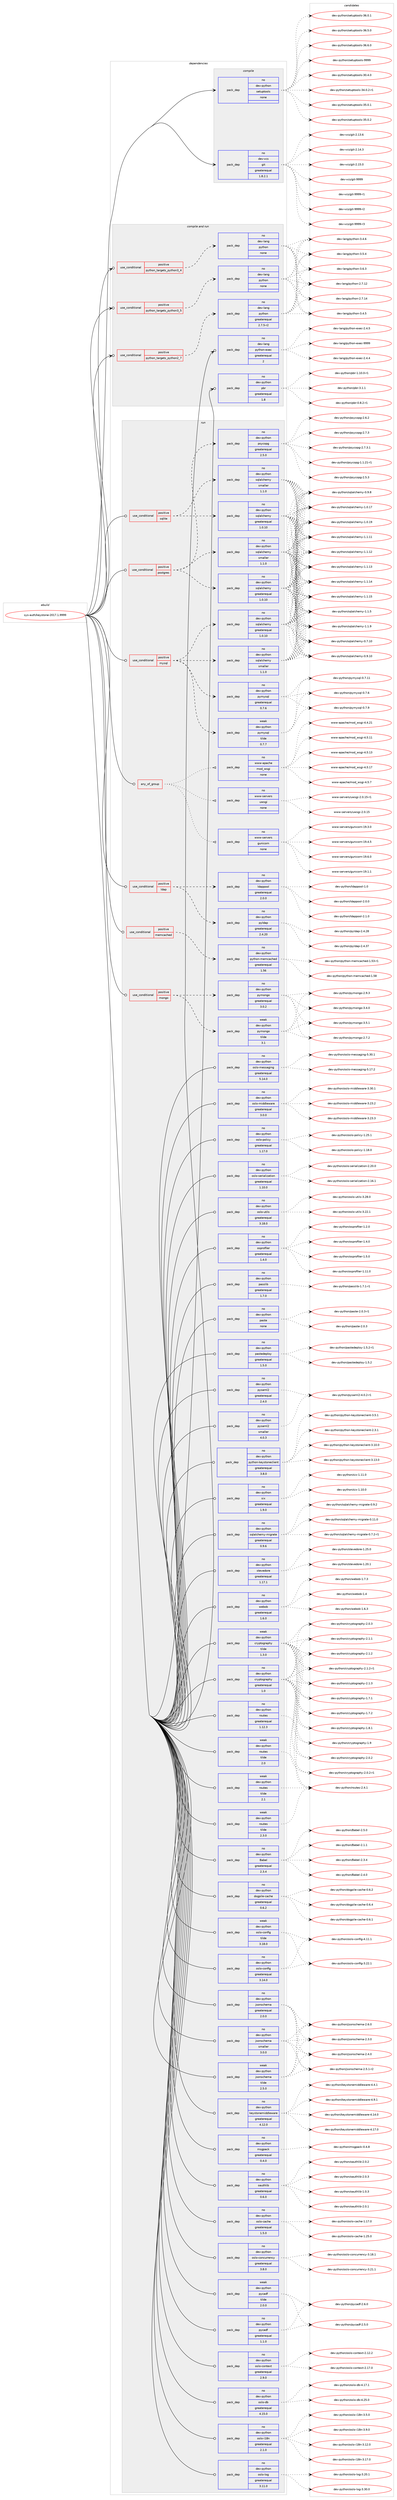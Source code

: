 digraph prolog {

# *************
# Graph options
# *************

newrank=true;
concentrate=true;
compound=true;
graph [rankdir=LR,fontname=Helvetica,fontsize=10,ranksep=1.5];#, ranksep=2.5, nodesep=0.2];
edge  [arrowhead=vee];
node  [fontname=Helvetica,fontsize=10];

# **********
# The ebuild
# **********

subgraph cluster_leftcol {
color=gray;
rank=same;
label=<<i>ebuild</i>>;
id [label="sys-auth/keystone-2017.1.9999", color=red, width=4, href="../sys-auth/keystone-2017.1.9999.svg"];
}

# ****************
# The dependencies
# ****************

subgraph cluster_midcol {
color=gray;
label=<<i>dependencies</i>>;
subgraph cluster_compile {
fillcolor="#eeeeee";
style=filled;
label=<<i>compile</i>>;
subgraph pack351983 {
dependency474596 [label=<<TABLE BORDER="0" CELLBORDER="1" CELLSPACING="0" CELLPADDING="4" WIDTH="220"><TR><TD ROWSPAN="6" CELLPADDING="30">pack_dep</TD></TR><TR><TD WIDTH="110">no</TD></TR><TR><TD>dev-python</TD></TR><TR><TD>setuptools</TD></TR><TR><TD>none</TD></TR><TR><TD></TD></TR></TABLE>>, shape=none, color=blue];
}
id:e -> dependency474596:w [weight=20,style="solid",arrowhead="vee"];
subgraph pack351984 {
dependency474597 [label=<<TABLE BORDER="0" CELLBORDER="1" CELLSPACING="0" CELLPADDING="4" WIDTH="220"><TR><TD ROWSPAN="6" CELLPADDING="30">pack_dep</TD></TR><TR><TD WIDTH="110">no</TD></TR><TR><TD>dev-vcs</TD></TR><TR><TD>git</TD></TR><TR><TD>greaterequal</TD></TR><TR><TD>1.8.2.1</TD></TR></TABLE>>, shape=none, color=blue];
}
id:e -> dependency474597:w [weight=20,style="solid",arrowhead="vee"];
}
subgraph cluster_compileandrun {
fillcolor="#eeeeee";
style=filled;
label=<<i>compile and run</i>>;
subgraph cond114390 {
dependency474598 [label=<<TABLE BORDER="0" CELLBORDER="1" CELLSPACING="0" CELLPADDING="4"><TR><TD ROWSPAN="3" CELLPADDING="10">use_conditional</TD></TR><TR><TD>positive</TD></TR><TR><TD>python_targets_python2_7</TD></TR></TABLE>>, shape=none, color=red];
subgraph pack351985 {
dependency474599 [label=<<TABLE BORDER="0" CELLBORDER="1" CELLSPACING="0" CELLPADDING="4" WIDTH="220"><TR><TD ROWSPAN="6" CELLPADDING="30">pack_dep</TD></TR><TR><TD WIDTH="110">no</TD></TR><TR><TD>dev-lang</TD></TR><TR><TD>python</TD></TR><TR><TD>greaterequal</TD></TR><TR><TD>2.7.5-r2</TD></TR></TABLE>>, shape=none, color=blue];
}
dependency474598:e -> dependency474599:w [weight=20,style="dashed",arrowhead="vee"];
}
id:e -> dependency474598:w [weight=20,style="solid",arrowhead="odotvee"];
subgraph cond114391 {
dependency474600 [label=<<TABLE BORDER="0" CELLBORDER="1" CELLSPACING="0" CELLPADDING="4"><TR><TD ROWSPAN="3" CELLPADDING="10">use_conditional</TD></TR><TR><TD>positive</TD></TR><TR><TD>python_targets_python3_4</TD></TR></TABLE>>, shape=none, color=red];
subgraph pack351986 {
dependency474601 [label=<<TABLE BORDER="0" CELLBORDER="1" CELLSPACING="0" CELLPADDING="4" WIDTH="220"><TR><TD ROWSPAN="6" CELLPADDING="30">pack_dep</TD></TR><TR><TD WIDTH="110">no</TD></TR><TR><TD>dev-lang</TD></TR><TR><TD>python</TD></TR><TR><TD>none</TD></TR><TR><TD></TD></TR></TABLE>>, shape=none, color=blue];
}
dependency474600:e -> dependency474601:w [weight=20,style="dashed",arrowhead="vee"];
}
id:e -> dependency474600:w [weight=20,style="solid",arrowhead="odotvee"];
subgraph cond114392 {
dependency474602 [label=<<TABLE BORDER="0" CELLBORDER="1" CELLSPACING="0" CELLPADDING="4"><TR><TD ROWSPAN="3" CELLPADDING="10">use_conditional</TD></TR><TR><TD>positive</TD></TR><TR><TD>python_targets_python3_5</TD></TR></TABLE>>, shape=none, color=red];
subgraph pack351987 {
dependency474603 [label=<<TABLE BORDER="0" CELLBORDER="1" CELLSPACING="0" CELLPADDING="4" WIDTH="220"><TR><TD ROWSPAN="6" CELLPADDING="30">pack_dep</TD></TR><TR><TD WIDTH="110">no</TD></TR><TR><TD>dev-lang</TD></TR><TR><TD>python</TD></TR><TR><TD>none</TD></TR><TR><TD></TD></TR></TABLE>>, shape=none, color=blue];
}
dependency474602:e -> dependency474603:w [weight=20,style="dashed",arrowhead="vee"];
}
id:e -> dependency474602:w [weight=20,style="solid",arrowhead="odotvee"];
subgraph pack351988 {
dependency474604 [label=<<TABLE BORDER="0" CELLBORDER="1" CELLSPACING="0" CELLPADDING="4" WIDTH="220"><TR><TD ROWSPAN="6" CELLPADDING="30">pack_dep</TD></TR><TR><TD WIDTH="110">no</TD></TR><TR><TD>dev-lang</TD></TR><TR><TD>python-exec</TD></TR><TR><TD>greaterequal</TD></TR><TR><TD>2</TD></TR></TABLE>>, shape=none, color=blue];
}
id:e -> dependency474604:w [weight=20,style="solid",arrowhead="odotvee"];
subgraph pack351989 {
dependency474605 [label=<<TABLE BORDER="0" CELLBORDER="1" CELLSPACING="0" CELLPADDING="4" WIDTH="220"><TR><TD ROWSPAN="6" CELLPADDING="30">pack_dep</TD></TR><TR><TD WIDTH="110">no</TD></TR><TR><TD>dev-python</TD></TR><TR><TD>pbr</TD></TR><TR><TD>greaterequal</TD></TR><TR><TD>1.8</TD></TR></TABLE>>, shape=none, color=blue];
}
id:e -> dependency474605:w [weight=20,style="solid",arrowhead="odotvee"];
}
subgraph cluster_run {
fillcolor="#eeeeee";
style=filled;
label=<<i>run</i>>;
subgraph any7953 {
dependency474606 [label=<<TABLE BORDER="0" CELLBORDER="1" CELLSPACING="0" CELLPADDING="4"><TR><TD CELLPADDING="10">any_of_group</TD></TR></TABLE>>, shape=none, color=red];subgraph pack351990 {
dependency474607 [label=<<TABLE BORDER="0" CELLBORDER="1" CELLSPACING="0" CELLPADDING="4" WIDTH="220"><TR><TD ROWSPAN="6" CELLPADDING="30">pack_dep</TD></TR><TR><TD WIDTH="110">no</TD></TR><TR><TD>www-servers</TD></TR><TR><TD>uwsgi</TD></TR><TR><TD>none</TD></TR><TR><TD></TD></TR></TABLE>>, shape=none, color=blue];
}
dependency474606:e -> dependency474607:w [weight=20,style="dotted",arrowhead="oinv"];
subgraph pack351991 {
dependency474608 [label=<<TABLE BORDER="0" CELLBORDER="1" CELLSPACING="0" CELLPADDING="4" WIDTH="220"><TR><TD ROWSPAN="6" CELLPADDING="30">pack_dep</TD></TR><TR><TD WIDTH="110">no</TD></TR><TR><TD>www-apache</TD></TR><TR><TD>mod_wsgi</TD></TR><TR><TD>none</TD></TR><TR><TD></TD></TR></TABLE>>, shape=none, color=blue];
}
dependency474606:e -> dependency474608:w [weight=20,style="dotted",arrowhead="oinv"];
subgraph pack351992 {
dependency474609 [label=<<TABLE BORDER="0" CELLBORDER="1" CELLSPACING="0" CELLPADDING="4" WIDTH="220"><TR><TD ROWSPAN="6" CELLPADDING="30">pack_dep</TD></TR><TR><TD WIDTH="110">no</TD></TR><TR><TD>www-servers</TD></TR><TR><TD>gunicorn</TD></TR><TR><TD>none</TD></TR><TR><TD></TD></TR></TABLE>>, shape=none, color=blue];
}
dependency474606:e -> dependency474609:w [weight=20,style="dotted",arrowhead="oinv"];
}
id:e -> dependency474606:w [weight=20,style="solid",arrowhead="odot"];
subgraph cond114393 {
dependency474610 [label=<<TABLE BORDER="0" CELLBORDER="1" CELLSPACING="0" CELLPADDING="4"><TR><TD ROWSPAN="3" CELLPADDING="10">use_conditional</TD></TR><TR><TD>positive</TD></TR><TR><TD>ldap</TD></TR></TABLE>>, shape=none, color=red];
subgraph pack351993 {
dependency474611 [label=<<TABLE BORDER="0" CELLBORDER="1" CELLSPACING="0" CELLPADDING="4" WIDTH="220"><TR><TD ROWSPAN="6" CELLPADDING="30">pack_dep</TD></TR><TR><TD WIDTH="110">no</TD></TR><TR><TD>dev-python</TD></TR><TR><TD>pyldap</TD></TR><TR><TD>greaterequal</TD></TR><TR><TD>2.4.20</TD></TR></TABLE>>, shape=none, color=blue];
}
dependency474610:e -> dependency474611:w [weight=20,style="dashed",arrowhead="vee"];
subgraph pack351994 {
dependency474612 [label=<<TABLE BORDER="0" CELLBORDER="1" CELLSPACING="0" CELLPADDING="4" WIDTH="220"><TR><TD ROWSPAN="6" CELLPADDING="30">pack_dep</TD></TR><TR><TD WIDTH="110">no</TD></TR><TR><TD>dev-python</TD></TR><TR><TD>ldappool</TD></TR><TR><TD>greaterequal</TD></TR><TR><TD>2.0.0</TD></TR></TABLE>>, shape=none, color=blue];
}
dependency474610:e -> dependency474612:w [weight=20,style="dashed",arrowhead="vee"];
}
id:e -> dependency474610:w [weight=20,style="solid",arrowhead="odot"];
subgraph cond114394 {
dependency474613 [label=<<TABLE BORDER="0" CELLBORDER="1" CELLSPACING="0" CELLPADDING="4"><TR><TD ROWSPAN="3" CELLPADDING="10">use_conditional</TD></TR><TR><TD>positive</TD></TR><TR><TD>memcached</TD></TR></TABLE>>, shape=none, color=red];
subgraph pack351995 {
dependency474614 [label=<<TABLE BORDER="0" CELLBORDER="1" CELLSPACING="0" CELLPADDING="4" WIDTH="220"><TR><TD ROWSPAN="6" CELLPADDING="30">pack_dep</TD></TR><TR><TD WIDTH="110">no</TD></TR><TR><TD>dev-python</TD></TR><TR><TD>python-memcached</TD></TR><TR><TD>greaterequal</TD></TR><TR><TD>1.56</TD></TR></TABLE>>, shape=none, color=blue];
}
dependency474613:e -> dependency474614:w [weight=20,style="dashed",arrowhead="vee"];
}
id:e -> dependency474613:w [weight=20,style="solid",arrowhead="odot"];
subgraph cond114395 {
dependency474615 [label=<<TABLE BORDER="0" CELLBORDER="1" CELLSPACING="0" CELLPADDING="4"><TR><TD ROWSPAN="3" CELLPADDING="10">use_conditional</TD></TR><TR><TD>positive</TD></TR><TR><TD>mongo</TD></TR></TABLE>>, shape=none, color=red];
subgraph pack351996 {
dependency474616 [label=<<TABLE BORDER="0" CELLBORDER="1" CELLSPACING="0" CELLPADDING="4" WIDTH="220"><TR><TD ROWSPAN="6" CELLPADDING="30">pack_dep</TD></TR><TR><TD WIDTH="110">no</TD></TR><TR><TD>dev-python</TD></TR><TR><TD>pymongo</TD></TR><TR><TD>greaterequal</TD></TR><TR><TD>3.0.2</TD></TR></TABLE>>, shape=none, color=blue];
}
dependency474615:e -> dependency474616:w [weight=20,style="dashed",arrowhead="vee"];
subgraph pack351997 {
dependency474617 [label=<<TABLE BORDER="0" CELLBORDER="1" CELLSPACING="0" CELLPADDING="4" WIDTH="220"><TR><TD ROWSPAN="6" CELLPADDING="30">pack_dep</TD></TR><TR><TD WIDTH="110">weak</TD></TR><TR><TD>dev-python</TD></TR><TR><TD>pymongo</TD></TR><TR><TD>tilde</TD></TR><TR><TD>3.1</TD></TR></TABLE>>, shape=none, color=blue];
}
dependency474615:e -> dependency474617:w [weight=20,style="dashed",arrowhead="vee"];
}
id:e -> dependency474615:w [weight=20,style="solid",arrowhead="odot"];
subgraph cond114396 {
dependency474618 [label=<<TABLE BORDER="0" CELLBORDER="1" CELLSPACING="0" CELLPADDING="4"><TR><TD ROWSPAN="3" CELLPADDING="10">use_conditional</TD></TR><TR><TD>positive</TD></TR><TR><TD>mysql</TD></TR></TABLE>>, shape=none, color=red];
subgraph pack351998 {
dependency474619 [label=<<TABLE BORDER="0" CELLBORDER="1" CELLSPACING="0" CELLPADDING="4" WIDTH="220"><TR><TD ROWSPAN="6" CELLPADDING="30">pack_dep</TD></TR><TR><TD WIDTH="110">no</TD></TR><TR><TD>dev-python</TD></TR><TR><TD>pymysql</TD></TR><TR><TD>greaterequal</TD></TR><TR><TD>0.7.6</TD></TR></TABLE>>, shape=none, color=blue];
}
dependency474618:e -> dependency474619:w [weight=20,style="dashed",arrowhead="vee"];
subgraph pack351999 {
dependency474620 [label=<<TABLE BORDER="0" CELLBORDER="1" CELLSPACING="0" CELLPADDING="4" WIDTH="220"><TR><TD ROWSPAN="6" CELLPADDING="30">pack_dep</TD></TR><TR><TD WIDTH="110">weak</TD></TR><TR><TD>dev-python</TD></TR><TR><TD>pymysql</TD></TR><TR><TD>tilde</TD></TR><TR><TD>0.7.7</TD></TR></TABLE>>, shape=none, color=blue];
}
dependency474618:e -> dependency474620:w [weight=20,style="dashed",arrowhead="vee"];
subgraph pack352000 {
dependency474621 [label=<<TABLE BORDER="0" CELLBORDER="1" CELLSPACING="0" CELLPADDING="4" WIDTH="220"><TR><TD ROWSPAN="6" CELLPADDING="30">pack_dep</TD></TR><TR><TD WIDTH="110">no</TD></TR><TR><TD>dev-python</TD></TR><TR><TD>sqlalchemy</TD></TR><TR><TD>greaterequal</TD></TR><TR><TD>1.0.10</TD></TR></TABLE>>, shape=none, color=blue];
}
dependency474618:e -> dependency474621:w [weight=20,style="dashed",arrowhead="vee"];
subgraph pack352001 {
dependency474622 [label=<<TABLE BORDER="0" CELLBORDER="1" CELLSPACING="0" CELLPADDING="4" WIDTH="220"><TR><TD ROWSPAN="6" CELLPADDING="30">pack_dep</TD></TR><TR><TD WIDTH="110">no</TD></TR><TR><TD>dev-python</TD></TR><TR><TD>sqlalchemy</TD></TR><TR><TD>smaller</TD></TR><TR><TD>1.1.0</TD></TR></TABLE>>, shape=none, color=blue];
}
dependency474618:e -> dependency474622:w [weight=20,style="dashed",arrowhead="vee"];
}
id:e -> dependency474618:w [weight=20,style="solid",arrowhead="odot"];
subgraph cond114397 {
dependency474623 [label=<<TABLE BORDER="0" CELLBORDER="1" CELLSPACING="0" CELLPADDING="4"><TR><TD ROWSPAN="3" CELLPADDING="10">use_conditional</TD></TR><TR><TD>positive</TD></TR><TR><TD>postgres</TD></TR></TABLE>>, shape=none, color=red];
subgraph pack352002 {
dependency474624 [label=<<TABLE BORDER="0" CELLBORDER="1" CELLSPACING="0" CELLPADDING="4" WIDTH="220"><TR><TD ROWSPAN="6" CELLPADDING="30">pack_dep</TD></TR><TR><TD WIDTH="110">no</TD></TR><TR><TD>dev-python</TD></TR><TR><TD>psycopg</TD></TR><TR><TD>greaterequal</TD></TR><TR><TD>2.5.0</TD></TR></TABLE>>, shape=none, color=blue];
}
dependency474623:e -> dependency474624:w [weight=20,style="dashed",arrowhead="vee"];
subgraph pack352003 {
dependency474625 [label=<<TABLE BORDER="0" CELLBORDER="1" CELLSPACING="0" CELLPADDING="4" WIDTH="220"><TR><TD ROWSPAN="6" CELLPADDING="30">pack_dep</TD></TR><TR><TD WIDTH="110">no</TD></TR><TR><TD>dev-python</TD></TR><TR><TD>sqlalchemy</TD></TR><TR><TD>greaterequal</TD></TR><TR><TD>1.0.10</TD></TR></TABLE>>, shape=none, color=blue];
}
dependency474623:e -> dependency474625:w [weight=20,style="dashed",arrowhead="vee"];
subgraph pack352004 {
dependency474626 [label=<<TABLE BORDER="0" CELLBORDER="1" CELLSPACING="0" CELLPADDING="4" WIDTH="220"><TR><TD ROWSPAN="6" CELLPADDING="30">pack_dep</TD></TR><TR><TD WIDTH="110">no</TD></TR><TR><TD>dev-python</TD></TR><TR><TD>sqlalchemy</TD></TR><TR><TD>smaller</TD></TR><TR><TD>1.1.0</TD></TR></TABLE>>, shape=none, color=blue];
}
dependency474623:e -> dependency474626:w [weight=20,style="dashed",arrowhead="vee"];
}
id:e -> dependency474623:w [weight=20,style="solid",arrowhead="odot"];
subgraph cond114398 {
dependency474627 [label=<<TABLE BORDER="0" CELLBORDER="1" CELLSPACING="0" CELLPADDING="4"><TR><TD ROWSPAN="3" CELLPADDING="10">use_conditional</TD></TR><TR><TD>positive</TD></TR><TR><TD>sqlite</TD></TR></TABLE>>, shape=none, color=red];
subgraph pack352005 {
dependency474628 [label=<<TABLE BORDER="0" CELLBORDER="1" CELLSPACING="0" CELLPADDING="4" WIDTH="220"><TR><TD ROWSPAN="6" CELLPADDING="30">pack_dep</TD></TR><TR><TD WIDTH="110">no</TD></TR><TR><TD>dev-python</TD></TR><TR><TD>sqlalchemy</TD></TR><TR><TD>greaterequal</TD></TR><TR><TD>1.0.10</TD></TR></TABLE>>, shape=none, color=blue];
}
dependency474627:e -> dependency474628:w [weight=20,style="dashed",arrowhead="vee"];
subgraph pack352006 {
dependency474629 [label=<<TABLE BORDER="0" CELLBORDER="1" CELLSPACING="0" CELLPADDING="4" WIDTH="220"><TR><TD ROWSPAN="6" CELLPADDING="30">pack_dep</TD></TR><TR><TD WIDTH="110">no</TD></TR><TR><TD>dev-python</TD></TR><TR><TD>sqlalchemy</TD></TR><TR><TD>smaller</TD></TR><TR><TD>1.1.0</TD></TR></TABLE>>, shape=none, color=blue];
}
dependency474627:e -> dependency474629:w [weight=20,style="dashed",arrowhead="vee"];
}
id:e -> dependency474627:w [weight=20,style="solid",arrowhead="odot"];
subgraph pack352007 {
dependency474630 [label=<<TABLE BORDER="0" CELLBORDER="1" CELLSPACING="0" CELLPADDING="4" WIDTH="220"><TR><TD ROWSPAN="6" CELLPADDING="30">pack_dep</TD></TR><TR><TD WIDTH="110">no</TD></TR><TR><TD>dev-python</TD></TR><TR><TD>Babel</TD></TR><TR><TD>greaterequal</TD></TR><TR><TD>2.3.4</TD></TR></TABLE>>, shape=none, color=blue];
}
id:e -> dependency474630:w [weight=20,style="solid",arrowhead="odot"];
subgraph pack352008 {
dependency474631 [label=<<TABLE BORDER="0" CELLBORDER="1" CELLSPACING="0" CELLPADDING="4" WIDTH="220"><TR><TD ROWSPAN="6" CELLPADDING="30">pack_dep</TD></TR><TR><TD WIDTH="110">no</TD></TR><TR><TD>dev-python</TD></TR><TR><TD>cryptography</TD></TR><TR><TD>greaterequal</TD></TR><TR><TD>1.0</TD></TR></TABLE>>, shape=none, color=blue];
}
id:e -> dependency474631:w [weight=20,style="solid",arrowhead="odot"];
subgraph pack352009 {
dependency474632 [label=<<TABLE BORDER="0" CELLBORDER="1" CELLSPACING="0" CELLPADDING="4" WIDTH="220"><TR><TD ROWSPAN="6" CELLPADDING="30">pack_dep</TD></TR><TR><TD WIDTH="110">no</TD></TR><TR><TD>dev-python</TD></TR><TR><TD>dogpile-cache</TD></TR><TR><TD>greaterequal</TD></TR><TR><TD>0.6.2</TD></TR></TABLE>>, shape=none, color=blue];
}
id:e -> dependency474632:w [weight=20,style="solid",arrowhead="odot"];
subgraph pack352010 {
dependency474633 [label=<<TABLE BORDER="0" CELLBORDER="1" CELLSPACING="0" CELLPADDING="4" WIDTH="220"><TR><TD ROWSPAN="6" CELLPADDING="30">pack_dep</TD></TR><TR><TD WIDTH="110">no</TD></TR><TR><TD>dev-python</TD></TR><TR><TD>jsonschema</TD></TR><TR><TD>greaterequal</TD></TR><TR><TD>2.0.0</TD></TR></TABLE>>, shape=none, color=blue];
}
id:e -> dependency474633:w [weight=20,style="solid",arrowhead="odot"];
subgraph pack352011 {
dependency474634 [label=<<TABLE BORDER="0" CELLBORDER="1" CELLSPACING="0" CELLPADDING="4" WIDTH="220"><TR><TD ROWSPAN="6" CELLPADDING="30">pack_dep</TD></TR><TR><TD WIDTH="110">no</TD></TR><TR><TD>dev-python</TD></TR><TR><TD>jsonschema</TD></TR><TR><TD>smaller</TD></TR><TR><TD>3.0.0</TD></TR></TABLE>>, shape=none, color=blue];
}
id:e -> dependency474634:w [weight=20,style="solid",arrowhead="odot"];
subgraph pack352012 {
dependency474635 [label=<<TABLE BORDER="0" CELLBORDER="1" CELLSPACING="0" CELLPADDING="4" WIDTH="220"><TR><TD ROWSPAN="6" CELLPADDING="30">pack_dep</TD></TR><TR><TD WIDTH="110">no</TD></TR><TR><TD>dev-python</TD></TR><TR><TD>keystonemiddleware</TD></TR><TR><TD>greaterequal</TD></TR><TR><TD>4.12.0</TD></TR></TABLE>>, shape=none, color=blue];
}
id:e -> dependency474635:w [weight=20,style="solid",arrowhead="odot"];
subgraph pack352013 {
dependency474636 [label=<<TABLE BORDER="0" CELLBORDER="1" CELLSPACING="0" CELLPADDING="4" WIDTH="220"><TR><TD ROWSPAN="6" CELLPADDING="30">pack_dep</TD></TR><TR><TD WIDTH="110">no</TD></TR><TR><TD>dev-python</TD></TR><TR><TD>msgpack</TD></TR><TR><TD>greaterequal</TD></TR><TR><TD>0.4.0</TD></TR></TABLE>>, shape=none, color=blue];
}
id:e -> dependency474636:w [weight=20,style="solid",arrowhead="odot"];
subgraph pack352014 {
dependency474637 [label=<<TABLE BORDER="0" CELLBORDER="1" CELLSPACING="0" CELLPADDING="4" WIDTH="220"><TR><TD ROWSPAN="6" CELLPADDING="30">pack_dep</TD></TR><TR><TD WIDTH="110">no</TD></TR><TR><TD>dev-python</TD></TR><TR><TD>oauthlib</TD></TR><TR><TD>greaterequal</TD></TR><TR><TD>0.6.0</TD></TR></TABLE>>, shape=none, color=blue];
}
id:e -> dependency474637:w [weight=20,style="solid",arrowhead="odot"];
subgraph pack352015 {
dependency474638 [label=<<TABLE BORDER="0" CELLBORDER="1" CELLSPACING="0" CELLPADDING="4" WIDTH="220"><TR><TD ROWSPAN="6" CELLPADDING="30">pack_dep</TD></TR><TR><TD WIDTH="110">no</TD></TR><TR><TD>dev-python</TD></TR><TR><TD>oslo-cache</TD></TR><TR><TD>greaterequal</TD></TR><TR><TD>1.5.0</TD></TR></TABLE>>, shape=none, color=blue];
}
id:e -> dependency474638:w [weight=20,style="solid",arrowhead="odot"];
subgraph pack352016 {
dependency474639 [label=<<TABLE BORDER="0" CELLBORDER="1" CELLSPACING="0" CELLPADDING="4" WIDTH="220"><TR><TD ROWSPAN="6" CELLPADDING="30">pack_dep</TD></TR><TR><TD WIDTH="110">no</TD></TR><TR><TD>dev-python</TD></TR><TR><TD>oslo-concurrency</TD></TR><TR><TD>greaterequal</TD></TR><TR><TD>3.8.0</TD></TR></TABLE>>, shape=none, color=blue];
}
id:e -> dependency474639:w [weight=20,style="solid",arrowhead="odot"];
subgraph pack352017 {
dependency474640 [label=<<TABLE BORDER="0" CELLBORDER="1" CELLSPACING="0" CELLPADDING="4" WIDTH="220"><TR><TD ROWSPAN="6" CELLPADDING="30">pack_dep</TD></TR><TR><TD WIDTH="110">no</TD></TR><TR><TD>dev-python</TD></TR><TR><TD>oslo-config</TD></TR><TR><TD>greaterequal</TD></TR><TR><TD>3.14.0</TD></TR></TABLE>>, shape=none, color=blue];
}
id:e -> dependency474640:w [weight=20,style="solid",arrowhead="odot"];
subgraph pack352018 {
dependency474641 [label=<<TABLE BORDER="0" CELLBORDER="1" CELLSPACING="0" CELLPADDING="4" WIDTH="220"><TR><TD ROWSPAN="6" CELLPADDING="30">pack_dep</TD></TR><TR><TD WIDTH="110">no</TD></TR><TR><TD>dev-python</TD></TR><TR><TD>oslo-context</TD></TR><TR><TD>greaterequal</TD></TR><TR><TD>2.9.0</TD></TR></TABLE>>, shape=none, color=blue];
}
id:e -> dependency474641:w [weight=20,style="solid",arrowhead="odot"];
subgraph pack352019 {
dependency474642 [label=<<TABLE BORDER="0" CELLBORDER="1" CELLSPACING="0" CELLPADDING="4" WIDTH="220"><TR><TD ROWSPAN="6" CELLPADDING="30">pack_dep</TD></TR><TR><TD WIDTH="110">no</TD></TR><TR><TD>dev-python</TD></TR><TR><TD>oslo-db</TD></TR><TR><TD>greaterequal</TD></TR><TR><TD>4.15.0</TD></TR></TABLE>>, shape=none, color=blue];
}
id:e -> dependency474642:w [weight=20,style="solid",arrowhead="odot"];
subgraph pack352020 {
dependency474643 [label=<<TABLE BORDER="0" CELLBORDER="1" CELLSPACING="0" CELLPADDING="4" WIDTH="220"><TR><TD ROWSPAN="6" CELLPADDING="30">pack_dep</TD></TR><TR><TD WIDTH="110">no</TD></TR><TR><TD>dev-python</TD></TR><TR><TD>oslo-i18n</TD></TR><TR><TD>greaterequal</TD></TR><TR><TD>2.1.0</TD></TR></TABLE>>, shape=none, color=blue];
}
id:e -> dependency474643:w [weight=20,style="solid",arrowhead="odot"];
subgraph pack352021 {
dependency474644 [label=<<TABLE BORDER="0" CELLBORDER="1" CELLSPACING="0" CELLPADDING="4" WIDTH="220"><TR><TD ROWSPAN="6" CELLPADDING="30">pack_dep</TD></TR><TR><TD WIDTH="110">no</TD></TR><TR><TD>dev-python</TD></TR><TR><TD>oslo-log</TD></TR><TR><TD>greaterequal</TD></TR><TR><TD>3.11.0</TD></TR></TABLE>>, shape=none, color=blue];
}
id:e -> dependency474644:w [weight=20,style="solid",arrowhead="odot"];
subgraph pack352022 {
dependency474645 [label=<<TABLE BORDER="0" CELLBORDER="1" CELLSPACING="0" CELLPADDING="4" WIDTH="220"><TR><TD ROWSPAN="6" CELLPADDING="30">pack_dep</TD></TR><TR><TD WIDTH="110">no</TD></TR><TR><TD>dev-python</TD></TR><TR><TD>oslo-messaging</TD></TR><TR><TD>greaterequal</TD></TR><TR><TD>5.14.0</TD></TR></TABLE>>, shape=none, color=blue];
}
id:e -> dependency474645:w [weight=20,style="solid",arrowhead="odot"];
subgraph pack352023 {
dependency474646 [label=<<TABLE BORDER="0" CELLBORDER="1" CELLSPACING="0" CELLPADDING="4" WIDTH="220"><TR><TD ROWSPAN="6" CELLPADDING="30">pack_dep</TD></TR><TR><TD WIDTH="110">no</TD></TR><TR><TD>dev-python</TD></TR><TR><TD>oslo-middleware</TD></TR><TR><TD>greaterequal</TD></TR><TR><TD>3.0.0</TD></TR></TABLE>>, shape=none, color=blue];
}
id:e -> dependency474646:w [weight=20,style="solid",arrowhead="odot"];
subgraph pack352024 {
dependency474647 [label=<<TABLE BORDER="0" CELLBORDER="1" CELLSPACING="0" CELLPADDING="4" WIDTH="220"><TR><TD ROWSPAN="6" CELLPADDING="30">pack_dep</TD></TR><TR><TD WIDTH="110">no</TD></TR><TR><TD>dev-python</TD></TR><TR><TD>oslo-policy</TD></TR><TR><TD>greaterequal</TD></TR><TR><TD>1.17.0</TD></TR></TABLE>>, shape=none, color=blue];
}
id:e -> dependency474647:w [weight=20,style="solid",arrowhead="odot"];
subgraph pack352025 {
dependency474648 [label=<<TABLE BORDER="0" CELLBORDER="1" CELLSPACING="0" CELLPADDING="4" WIDTH="220"><TR><TD ROWSPAN="6" CELLPADDING="30">pack_dep</TD></TR><TR><TD WIDTH="110">no</TD></TR><TR><TD>dev-python</TD></TR><TR><TD>oslo-serialization</TD></TR><TR><TD>greaterequal</TD></TR><TR><TD>1.10.0</TD></TR></TABLE>>, shape=none, color=blue];
}
id:e -> dependency474648:w [weight=20,style="solid",arrowhead="odot"];
subgraph pack352026 {
dependency474649 [label=<<TABLE BORDER="0" CELLBORDER="1" CELLSPACING="0" CELLPADDING="4" WIDTH="220"><TR><TD ROWSPAN="6" CELLPADDING="30">pack_dep</TD></TR><TR><TD WIDTH="110">no</TD></TR><TR><TD>dev-python</TD></TR><TR><TD>oslo-utils</TD></TR><TR><TD>greaterequal</TD></TR><TR><TD>3.18.0</TD></TR></TABLE>>, shape=none, color=blue];
}
id:e -> dependency474649:w [weight=20,style="solid",arrowhead="odot"];
subgraph pack352027 {
dependency474650 [label=<<TABLE BORDER="0" CELLBORDER="1" CELLSPACING="0" CELLPADDING="4" WIDTH="220"><TR><TD ROWSPAN="6" CELLPADDING="30">pack_dep</TD></TR><TR><TD WIDTH="110">no</TD></TR><TR><TD>dev-python</TD></TR><TR><TD>osprofiler</TD></TR><TR><TD>greaterequal</TD></TR><TR><TD>1.4.0</TD></TR></TABLE>>, shape=none, color=blue];
}
id:e -> dependency474650:w [weight=20,style="solid",arrowhead="odot"];
subgraph pack352028 {
dependency474651 [label=<<TABLE BORDER="0" CELLBORDER="1" CELLSPACING="0" CELLPADDING="4" WIDTH="220"><TR><TD ROWSPAN="6" CELLPADDING="30">pack_dep</TD></TR><TR><TD WIDTH="110">no</TD></TR><TR><TD>dev-python</TD></TR><TR><TD>passlib</TD></TR><TR><TD>greaterequal</TD></TR><TR><TD>1.7.0</TD></TR></TABLE>>, shape=none, color=blue];
}
id:e -> dependency474651:w [weight=20,style="solid",arrowhead="odot"];
subgraph pack352029 {
dependency474652 [label=<<TABLE BORDER="0" CELLBORDER="1" CELLSPACING="0" CELLPADDING="4" WIDTH="220"><TR><TD ROWSPAN="6" CELLPADDING="30">pack_dep</TD></TR><TR><TD WIDTH="110">no</TD></TR><TR><TD>dev-python</TD></TR><TR><TD>paste</TD></TR><TR><TD>none</TD></TR><TR><TD></TD></TR></TABLE>>, shape=none, color=blue];
}
id:e -> dependency474652:w [weight=20,style="solid",arrowhead="odot"];
subgraph pack352030 {
dependency474653 [label=<<TABLE BORDER="0" CELLBORDER="1" CELLSPACING="0" CELLPADDING="4" WIDTH="220"><TR><TD ROWSPAN="6" CELLPADDING="30">pack_dep</TD></TR><TR><TD WIDTH="110">no</TD></TR><TR><TD>dev-python</TD></TR><TR><TD>pastedeploy</TD></TR><TR><TD>greaterequal</TD></TR><TR><TD>1.5.0</TD></TR></TABLE>>, shape=none, color=blue];
}
id:e -> dependency474653:w [weight=20,style="solid",arrowhead="odot"];
subgraph pack352031 {
dependency474654 [label=<<TABLE BORDER="0" CELLBORDER="1" CELLSPACING="0" CELLPADDING="4" WIDTH="220"><TR><TD ROWSPAN="6" CELLPADDING="30">pack_dep</TD></TR><TR><TD WIDTH="110">no</TD></TR><TR><TD>dev-python</TD></TR><TR><TD>pycadf</TD></TR><TR><TD>greaterequal</TD></TR><TR><TD>1.1.0</TD></TR></TABLE>>, shape=none, color=blue];
}
id:e -> dependency474654:w [weight=20,style="solid",arrowhead="odot"];
subgraph pack352032 {
dependency474655 [label=<<TABLE BORDER="0" CELLBORDER="1" CELLSPACING="0" CELLPADDING="4" WIDTH="220"><TR><TD ROWSPAN="6" CELLPADDING="30">pack_dep</TD></TR><TR><TD WIDTH="110">no</TD></TR><TR><TD>dev-python</TD></TR><TR><TD>pysaml2</TD></TR><TR><TD>greaterequal</TD></TR><TR><TD>2.4.0</TD></TR></TABLE>>, shape=none, color=blue];
}
id:e -> dependency474655:w [weight=20,style="solid",arrowhead="odot"];
subgraph pack352033 {
dependency474656 [label=<<TABLE BORDER="0" CELLBORDER="1" CELLSPACING="0" CELLPADDING="4" WIDTH="220"><TR><TD ROWSPAN="6" CELLPADDING="30">pack_dep</TD></TR><TR><TD WIDTH="110">no</TD></TR><TR><TD>dev-python</TD></TR><TR><TD>pysaml2</TD></TR><TR><TD>smaller</TD></TR><TR><TD>4.0.3</TD></TR></TABLE>>, shape=none, color=blue];
}
id:e -> dependency474656:w [weight=20,style="solid",arrowhead="odot"];
subgraph pack352034 {
dependency474657 [label=<<TABLE BORDER="0" CELLBORDER="1" CELLSPACING="0" CELLPADDING="4" WIDTH="220"><TR><TD ROWSPAN="6" CELLPADDING="30">pack_dep</TD></TR><TR><TD WIDTH="110">no</TD></TR><TR><TD>dev-python</TD></TR><TR><TD>python-keystoneclient</TD></TR><TR><TD>greaterequal</TD></TR><TR><TD>3.8.0</TD></TR></TABLE>>, shape=none, color=blue];
}
id:e -> dependency474657:w [weight=20,style="solid",arrowhead="odot"];
subgraph pack352035 {
dependency474658 [label=<<TABLE BORDER="0" CELLBORDER="1" CELLSPACING="0" CELLPADDING="4" WIDTH="220"><TR><TD ROWSPAN="6" CELLPADDING="30">pack_dep</TD></TR><TR><TD WIDTH="110">no</TD></TR><TR><TD>dev-python</TD></TR><TR><TD>routes</TD></TR><TR><TD>greaterequal</TD></TR><TR><TD>1.12.3</TD></TR></TABLE>>, shape=none, color=blue];
}
id:e -> dependency474658:w [weight=20,style="solid",arrowhead="odot"];
subgraph pack352036 {
dependency474659 [label=<<TABLE BORDER="0" CELLBORDER="1" CELLSPACING="0" CELLPADDING="4" WIDTH="220"><TR><TD ROWSPAN="6" CELLPADDING="30">pack_dep</TD></TR><TR><TD WIDTH="110">no</TD></TR><TR><TD>dev-python</TD></TR><TR><TD>six</TD></TR><TR><TD>greaterequal</TD></TR><TR><TD>1.9.0</TD></TR></TABLE>>, shape=none, color=blue];
}
id:e -> dependency474659:w [weight=20,style="solid",arrowhead="odot"];
subgraph pack352037 {
dependency474660 [label=<<TABLE BORDER="0" CELLBORDER="1" CELLSPACING="0" CELLPADDING="4" WIDTH="220"><TR><TD ROWSPAN="6" CELLPADDING="30">pack_dep</TD></TR><TR><TD WIDTH="110">no</TD></TR><TR><TD>dev-python</TD></TR><TR><TD>sqlalchemy-migrate</TD></TR><TR><TD>greaterequal</TD></TR><TR><TD>0.9.6</TD></TR></TABLE>>, shape=none, color=blue];
}
id:e -> dependency474660:w [weight=20,style="solid",arrowhead="odot"];
subgraph pack352038 {
dependency474661 [label=<<TABLE BORDER="0" CELLBORDER="1" CELLSPACING="0" CELLPADDING="4" WIDTH="220"><TR><TD ROWSPAN="6" CELLPADDING="30">pack_dep</TD></TR><TR><TD WIDTH="110">no</TD></TR><TR><TD>dev-python</TD></TR><TR><TD>stevedore</TD></TR><TR><TD>greaterequal</TD></TR><TR><TD>1.17.1</TD></TR></TABLE>>, shape=none, color=blue];
}
id:e -> dependency474661:w [weight=20,style="solid",arrowhead="odot"];
subgraph pack352039 {
dependency474662 [label=<<TABLE BORDER="0" CELLBORDER="1" CELLSPACING="0" CELLPADDING="4" WIDTH="220"><TR><TD ROWSPAN="6" CELLPADDING="30">pack_dep</TD></TR><TR><TD WIDTH="110">no</TD></TR><TR><TD>dev-python</TD></TR><TR><TD>webob</TD></TR><TR><TD>greaterequal</TD></TR><TR><TD>1.6.0</TD></TR></TABLE>>, shape=none, color=blue];
}
id:e -> dependency474662:w [weight=20,style="solid",arrowhead="odot"];
subgraph pack352040 {
dependency474663 [label=<<TABLE BORDER="0" CELLBORDER="1" CELLSPACING="0" CELLPADDING="4" WIDTH="220"><TR><TD ROWSPAN="6" CELLPADDING="30">pack_dep</TD></TR><TR><TD WIDTH="110">weak</TD></TR><TR><TD>dev-python</TD></TR><TR><TD>cryptography</TD></TR><TR><TD>tilde</TD></TR><TR><TD>1.3.0</TD></TR></TABLE>>, shape=none, color=blue];
}
id:e -> dependency474663:w [weight=20,style="solid",arrowhead="odot"];
subgraph pack352041 {
dependency474664 [label=<<TABLE BORDER="0" CELLBORDER="1" CELLSPACING="0" CELLPADDING="4" WIDTH="220"><TR><TD ROWSPAN="6" CELLPADDING="30">pack_dep</TD></TR><TR><TD WIDTH="110">weak</TD></TR><TR><TD>dev-python</TD></TR><TR><TD>jsonschema</TD></TR><TR><TD>tilde</TD></TR><TR><TD>2.5.0</TD></TR></TABLE>>, shape=none, color=blue];
}
id:e -> dependency474664:w [weight=20,style="solid",arrowhead="odot"];
subgraph pack352042 {
dependency474665 [label=<<TABLE BORDER="0" CELLBORDER="1" CELLSPACING="0" CELLPADDING="4" WIDTH="220"><TR><TD ROWSPAN="6" CELLPADDING="30">pack_dep</TD></TR><TR><TD WIDTH="110">weak</TD></TR><TR><TD>dev-python</TD></TR><TR><TD>oslo-config</TD></TR><TR><TD>tilde</TD></TR><TR><TD>3.18.0</TD></TR></TABLE>>, shape=none, color=blue];
}
id:e -> dependency474665:w [weight=20,style="solid",arrowhead="odot"];
subgraph pack352043 {
dependency474666 [label=<<TABLE BORDER="0" CELLBORDER="1" CELLSPACING="0" CELLPADDING="4" WIDTH="220"><TR><TD ROWSPAN="6" CELLPADDING="30">pack_dep</TD></TR><TR><TD WIDTH="110">weak</TD></TR><TR><TD>dev-python</TD></TR><TR><TD>pycadf</TD></TR><TR><TD>tilde</TD></TR><TR><TD>2.0.0</TD></TR></TABLE>>, shape=none, color=blue];
}
id:e -> dependency474666:w [weight=20,style="solid",arrowhead="odot"];
subgraph pack352044 {
dependency474667 [label=<<TABLE BORDER="0" CELLBORDER="1" CELLSPACING="0" CELLPADDING="4" WIDTH="220"><TR><TD ROWSPAN="6" CELLPADDING="30">pack_dep</TD></TR><TR><TD WIDTH="110">weak</TD></TR><TR><TD>dev-python</TD></TR><TR><TD>routes</TD></TR><TR><TD>tilde</TD></TR><TR><TD>2.0</TD></TR></TABLE>>, shape=none, color=blue];
}
id:e -> dependency474667:w [weight=20,style="solid",arrowhead="odot"];
subgraph pack352045 {
dependency474668 [label=<<TABLE BORDER="0" CELLBORDER="1" CELLSPACING="0" CELLPADDING="4" WIDTH="220"><TR><TD ROWSPAN="6" CELLPADDING="30">pack_dep</TD></TR><TR><TD WIDTH="110">weak</TD></TR><TR><TD>dev-python</TD></TR><TR><TD>routes</TD></TR><TR><TD>tilde</TD></TR><TR><TD>2.1</TD></TR></TABLE>>, shape=none, color=blue];
}
id:e -> dependency474668:w [weight=20,style="solid",arrowhead="odot"];
subgraph pack352046 {
dependency474669 [label=<<TABLE BORDER="0" CELLBORDER="1" CELLSPACING="0" CELLPADDING="4" WIDTH="220"><TR><TD ROWSPAN="6" CELLPADDING="30">pack_dep</TD></TR><TR><TD WIDTH="110">weak</TD></TR><TR><TD>dev-python</TD></TR><TR><TD>routes</TD></TR><TR><TD>tilde</TD></TR><TR><TD>2.3.0</TD></TR></TABLE>>, shape=none, color=blue];
}
id:e -> dependency474669:w [weight=20,style="solid",arrowhead="odot"];
}
}

# **************
# The candidates
# **************

subgraph cluster_choices {
rank=same;
color=gray;
label=<<i>candidates</i>>;

subgraph choice351983 {
color=black;
nodesep=1;
choice100101118451121211161041111104711510111611711211611111110811545514846524648 [label="dev-python/setuptools-30.4.0", color=red, width=4,href="../dev-python/setuptools-30.4.0.svg"];
choice1001011184511212111610411111047115101116117112116111111108115455152464846504511449 [label="dev-python/setuptools-34.0.2-r1", color=red, width=4,href="../dev-python/setuptools-34.0.2-r1.svg"];
choice100101118451121211161041111104711510111611711211611111110811545515346484649 [label="dev-python/setuptools-35.0.1", color=red, width=4,href="../dev-python/setuptools-35.0.1.svg"];
choice100101118451121211161041111104711510111611711211611111110811545515346484650 [label="dev-python/setuptools-35.0.2", color=red, width=4,href="../dev-python/setuptools-35.0.2.svg"];
choice100101118451121211161041111104711510111611711211611111110811545515446484649 [label="dev-python/setuptools-36.0.1", color=red, width=4,href="../dev-python/setuptools-36.0.1.svg"];
choice100101118451121211161041111104711510111611711211611111110811545515446534648 [label="dev-python/setuptools-36.5.0", color=red, width=4,href="../dev-python/setuptools-36.5.0.svg"];
choice100101118451121211161041111104711510111611711211611111110811545515446544648 [label="dev-python/setuptools-36.6.0", color=red, width=4,href="../dev-python/setuptools-36.6.0.svg"];
choice10010111845112121116104111110471151011161171121161111111081154557575757 [label="dev-python/setuptools-9999", color=red, width=4,href="../dev-python/setuptools-9999.svg"];
dependency474596:e -> choice100101118451121211161041111104711510111611711211611111110811545514846524648:w [style=dotted,weight="100"];
dependency474596:e -> choice1001011184511212111610411111047115101116117112116111111108115455152464846504511449:w [style=dotted,weight="100"];
dependency474596:e -> choice100101118451121211161041111104711510111611711211611111110811545515346484649:w [style=dotted,weight="100"];
dependency474596:e -> choice100101118451121211161041111104711510111611711211611111110811545515346484650:w [style=dotted,weight="100"];
dependency474596:e -> choice100101118451121211161041111104711510111611711211611111110811545515446484649:w [style=dotted,weight="100"];
dependency474596:e -> choice100101118451121211161041111104711510111611711211611111110811545515446534648:w [style=dotted,weight="100"];
dependency474596:e -> choice100101118451121211161041111104711510111611711211611111110811545515446544648:w [style=dotted,weight="100"];
dependency474596:e -> choice10010111845112121116104111110471151011161171121161111111081154557575757:w [style=dotted,weight="100"];
}
subgraph choice351984 {
color=black;
nodesep=1;
choice10010111845118991154710310511645504649514654 [label="dev-vcs/git-2.13.6", color=red, width=4,href="../dev-vcs/git-2.13.6.svg"];
choice10010111845118991154710310511645504649524651 [label="dev-vcs/git-2.14.3", color=red, width=4,href="../dev-vcs/git-2.14.3.svg"];
choice10010111845118991154710310511645504649534648 [label="dev-vcs/git-2.15.0", color=red, width=4,href="../dev-vcs/git-2.15.0.svg"];
choice1001011184511899115471031051164557575757 [label="dev-vcs/git-9999", color=red, width=4,href="../dev-vcs/git-9999.svg"];
choice10010111845118991154710310511645575757574511449 [label="dev-vcs/git-9999-r1", color=red, width=4,href="../dev-vcs/git-9999-r1.svg"];
choice10010111845118991154710310511645575757574511450 [label="dev-vcs/git-9999-r2", color=red, width=4,href="../dev-vcs/git-9999-r2.svg"];
choice10010111845118991154710310511645575757574511451 [label="dev-vcs/git-9999-r3", color=red, width=4,href="../dev-vcs/git-9999-r3.svg"];
dependency474597:e -> choice10010111845118991154710310511645504649514654:w [style=dotted,weight="100"];
dependency474597:e -> choice10010111845118991154710310511645504649524651:w [style=dotted,weight="100"];
dependency474597:e -> choice10010111845118991154710310511645504649534648:w [style=dotted,weight="100"];
dependency474597:e -> choice1001011184511899115471031051164557575757:w [style=dotted,weight="100"];
dependency474597:e -> choice10010111845118991154710310511645575757574511449:w [style=dotted,weight="100"];
dependency474597:e -> choice10010111845118991154710310511645575757574511450:w [style=dotted,weight="100"];
dependency474597:e -> choice10010111845118991154710310511645575757574511451:w [style=dotted,weight="100"];
}
subgraph choice351985 {
color=black;
nodesep=1;
choice10010111845108971101034711212111610411111045504655464950 [label="dev-lang/python-2.7.12", color=red, width=4,href="../dev-lang/python-2.7.12.svg"];
choice10010111845108971101034711212111610411111045504655464952 [label="dev-lang/python-2.7.14", color=red, width=4,href="../dev-lang/python-2.7.14.svg"];
choice100101118451089711010347112121116104111110455146524653 [label="dev-lang/python-3.4.5", color=red, width=4,href="../dev-lang/python-3.4.5.svg"];
choice100101118451089711010347112121116104111110455146524654 [label="dev-lang/python-3.4.6", color=red, width=4,href="../dev-lang/python-3.4.6.svg"];
choice100101118451089711010347112121116104111110455146534652 [label="dev-lang/python-3.5.4", color=red, width=4,href="../dev-lang/python-3.5.4.svg"];
choice100101118451089711010347112121116104111110455146544651 [label="dev-lang/python-3.6.3", color=red, width=4,href="../dev-lang/python-3.6.3.svg"];
dependency474599:e -> choice10010111845108971101034711212111610411111045504655464950:w [style=dotted,weight="100"];
dependency474599:e -> choice10010111845108971101034711212111610411111045504655464952:w [style=dotted,weight="100"];
dependency474599:e -> choice100101118451089711010347112121116104111110455146524653:w [style=dotted,weight="100"];
dependency474599:e -> choice100101118451089711010347112121116104111110455146524654:w [style=dotted,weight="100"];
dependency474599:e -> choice100101118451089711010347112121116104111110455146534652:w [style=dotted,weight="100"];
dependency474599:e -> choice100101118451089711010347112121116104111110455146544651:w [style=dotted,weight="100"];
}
subgraph choice351986 {
color=black;
nodesep=1;
choice10010111845108971101034711212111610411111045504655464950 [label="dev-lang/python-2.7.12", color=red, width=4,href="../dev-lang/python-2.7.12.svg"];
choice10010111845108971101034711212111610411111045504655464952 [label="dev-lang/python-2.7.14", color=red, width=4,href="../dev-lang/python-2.7.14.svg"];
choice100101118451089711010347112121116104111110455146524653 [label="dev-lang/python-3.4.5", color=red, width=4,href="../dev-lang/python-3.4.5.svg"];
choice100101118451089711010347112121116104111110455146524654 [label="dev-lang/python-3.4.6", color=red, width=4,href="../dev-lang/python-3.4.6.svg"];
choice100101118451089711010347112121116104111110455146534652 [label="dev-lang/python-3.5.4", color=red, width=4,href="../dev-lang/python-3.5.4.svg"];
choice100101118451089711010347112121116104111110455146544651 [label="dev-lang/python-3.6.3", color=red, width=4,href="../dev-lang/python-3.6.3.svg"];
dependency474601:e -> choice10010111845108971101034711212111610411111045504655464950:w [style=dotted,weight="100"];
dependency474601:e -> choice10010111845108971101034711212111610411111045504655464952:w [style=dotted,weight="100"];
dependency474601:e -> choice100101118451089711010347112121116104111110455146524653:w [style=dotted,weight="100"];
dependency474601:e -> choice100101118451089711010347112121116104111110455146524654:w [style=dotted,weight="100"];
dependency474601:e -> choice100101118451089711010347112121116104111110455146534652:w [style=dotted,weight="100"];
dependency474601:e -> choice100101118451089711010347112121116104111110455146544651:w [style=dotted,weight="100"];
}
subgraph choice351987 {
color=black;
nodesep=1;
choice10010111845108971101034711212111610411111045504655464950 [label="dev-lang/python-2.7.12", color=red, width=4,href="../dev-lang/python-2.7.12.svg"];
choice10010111845108971101034711212111610411111045504655464952 [label="dev-lang/python-2.7.14", color=red, width=4,href="../dev-lang/python-2.7.14.svg"];
choice100101118451089711010347112121116104111110455146524653 [label="dev-lang/python-3.4.5", color=red, width=4,href="../dev-lang/python-3.4.5.svg"];
choice100101118451089711010347112121116104111110455146524654 [label="dev-lang/python-3.4.6", color=red, width=4,href="../dev-lang/python-3.4.6.svg"];
choice100101118451089711010347112121116104111110455146534652 [label="dev-lang/python-3.5.4", color=red, width=4,href="../dev-lang/python-3.5.4.svg"];
choice100101118451089711010347112121116104111110455146544651 [label="dev-lang/python-3.6.3", color=red, width=4,href="../dev-lang/python-3.6.3.svg"];
dependency474603:e -> choice10010111845108971101034711212111610411111045504655464950:w [style=dotted,weight="100"];
dependency474603:e -> choice10010111845108971101034711212111610411111045504655464952:w [style=dotted,weight="100"];
dependency474603:e -> choice100101118451089711010347112121116104111110455146524653:w [style=dotted,weight="100"];
dependency474603:e -> choice100101118451089711010347112121116104111110455146524654:w [style=dotted,weight="100"];
dependency474603:e -> choice100101118451089711010347112121116104111110455146534652:w [style=dotted,weight="100"];
dependency474603:e -> choice100101118451089711010347112121116104111110455146544651:w [style=dotted,weight="100"];
}
subgraph choice351988 {
color=black;
nodesep=1;
choice1001011184510897110103471121211161041111104510112010199455046524652 [label="dev-lang/python-exec-2.4.4", color=red, width=4,href="../dev-lang/python-exec-2.4.4.svg"];
choice1001011184510897110103471121211161041111104510112010199455046524653 [label="dev-lang/python-exec-2.4.5", color=red, width=4,href="../dev-lang/python-exec-2.4.5.svg"];
choice10010111845108971101034711212111610411111045101120101994557575757 [label="dev-lang/python-exec-9999", color=red, width=4,href="../dev-lang/python-exec-9999.svg"];
dependency474604:e -> choice1001011184510897110103471121211161041111104510112010199455046524652:w [style=dotted,weight="100"];
dependency474604:e -> choice1001011184510897110103471121211161041111104510112010199455046524653:w [style=dotted,weight="100"];
dependency474604:e -> choice10010111845108971101034711212111610411111045101120101994557575757:w [style=dotted,weight="100"];
}
subgraph choice351989 {
color=black;
nodesep=1;
choice1001011184511212111610411111047112981144548465646504511449 [label="dev-python/pbr-0.8.2-r1", color=red, width=4,href="../dev-python/pbr-0.8.2-r1.svg"];
choice100101118451121211161041111104711298114454946494846484511449 [label="dev-python/pbr-1.10.0-r1", color=red, width=4,href="../dev-python/pbr-1.10.0-r1.svg"];
choice100101118451121211161041111104711298114455146494649 [label="dev-python/pbr-3.1.1", color=red, width=4,href="../dev-python/pbr-3.1.1.svg"];
dependency474605:e -> choice1001011184511212111610411111047112981144548465646504511449:w [style=dotted,weight="100"];
dependency474605:e -> choice100101118451121211161041111104711298114454946494846484511449:w [style=dotted,weight="100"];
dependency474605:e -> choice100101118451121211161041111104711298114455146494649:w [style=dotted,weight="100"];
}
subgraph choice351990 {
color=black;
nodesep=1;
choice119119119451151011141181011141154711711911510310545504648464953 [label="www-servers/uwsgi-2.0.15", color=red, width=4,href="../www-servers/uwsgi-2.0.15.svg"];
choice1191191194511510111411810111411547117119115103105455046484649534511449 [label="www-servers/uwsgi-2.0.15-r1", color=red, width=4,href="../www-servers/uwsgi-2.0.15-r1.svg"];
dependency474607:e -> choice119119119451151011141181011141154711711911510310545504648464953:w [style=dotted,weight="100"];
dependency474607:e -> choice1191191194511510111411810111411547117119115103105455046484649534511449:w [style=dotted,weight="100"];
}
subgraph choice351991 {
color=black;
nodesep=1;
choice11911911945971129799104101471091111009511911510310545524652465049 [label="www-apache/mod_wsgi-4.4.21", color=red, width=4,href="../www-apache/mod_wsgi-4.4.21.svg"];
choice11911911945971129799104101471091111009511911510310545524653464949 [label="www-apache/mod_wsgi-4.5.11", color=red, width=4,href="../www-apache/mod_wsgi-4.5.11.svg"];
choice11911911945971129799104101471091111009511911510310545524653464951 [label="www-apache/mod_wsgi-4.5.13", color=red, width=4,href="../www-apache/mod_wsgi-4.5.13.svg"];
choice11911911945971129799104101471091111009511911510310545524653464955 [label="www-apache/mod_wsgi-4.5.17", color=red, width=4,href="../www-apache/mod_wsgi-4.5.17.svg"];
choice119119119459711297991041014710911110095119115103105455246534655 [label="www-apache/mod_wsgi-4.5.7", color=red, width=4,href="../www-apache/mod_wsgi-4.5.7.svg"];
dependency474608:e -> choice11911911945971129799104101471091111009511911510310545524652465049:w [style=dotted,weight="100"];
dependency474608:e -> choice11911911945971129799104101471091111009511911510310545524653464949:w [style=dotted,weight="100"];
dependency474608:e -> choice11911911945971129799104101471091111009511911510310545524653464951:w [style=dotted,weight="100"];
dependency474608:e -> choice11911911945971129799104101471091111009511911510310545524653464955:w [style=dotted,weight="100"];
dependency474608:e -> choice119119119459711297991041014710911110095119115103105455246534655:w [style=dotted,weight="100"];
}
subgraph choice351992 {
color=black;
nodesep=1;
choice11911911945115101114118101114115471031171101059911111411045495746494649 [label="www-servers/gunicorn-19.1.1", color=red, width=4,href="../www-servers/gunicorn-19.1.1.svg"];
choice11911911945115101114118101114115471031171101059911111411045495746514648 [label="www-servers/gunicorn-19.3.0", color=red, width=4,href="../www-servers/gunicorn-19.3.0.svg"];
choice11911911945115101114118101114115471031171101059911111411045495746524653 [label="www-servers/gunicorn-19.4.5", color=red, width=4,href="../www-servers/gunicorn-19.4.5.svg"];
choice11911911945115101114118101114115471031171101059911111411045495746544648 [label="www-servers/gunicorn-19.6.0", color=red, width=4,href="../www-servers/gunicorn-19.6.0.svg"];
dependency474609:e -> choice11911911945115101114118101114115471031171101059911111411045495746494649:w [style=dotted,weight="100"];
dependency474609:e -> choice11911911945115101114118101114115471031171101059911111411045495746514648:w [style=dotted,weight="100"];
dependency474609:e -> choice11911911945115101114118101114115471031171101059911111411045495746524653:w [style=dotted,weight="100"];
dependency474609:e -> choice11911911945115101114118101114115471031171101059911111411045495746544648:w [style=dotted,weight="100"];
}
subgraph choice351993 {
color=black;
nodesep=1;
choice10010111845112121116104111110471121211081009711245504652465056 [label="dev-python/pyldap-2.4.28", color=red, width=4,href="../dev-python/pyldap-2.4.28.svg"];
choice10010111845112121116104111110471121211081009711245504652465155 [label="dev-python/pyldap-2.4.37", color=red, width=4,href="../dev-python/pyldap-2.4.37.svg"];
dependency474611:e -> choice10010111845112121116104111110471121211081009711245504652465056:w [style=dotted,weight="100"];
dependency474611:e -> choice10010111845112121116104111110471121211081009711245504652465155:w [style=dotted,weight="100"];
}
subgraph choice351994 {
color=black;
nodesep=1;
choice10010111845112121116104111110471081009711211211111110845494648 [label="dev-python/ldappool-1.0", color=red, width=4,href="../dev-python/ldappool-1.0.svg"];
choice100101118451121211161041111104710810097112112111111108455046484648 [label="dev-python/ldappool-2.0.0", color=red, width=4,href="../dev-python/ldappool-2.0.0.svg"];
choice100101118451121211161041111104710810097112112111111108455046494648 [label="dev-python/ldappool-2.1.0", color=red, width=4,href="../dev-python/ldappool-2.1.0.svg"];
dependency474612:e -> choice10010111845112121116104111110471081009711211211111110845494648:w [style=dotted,weight="100"];
dependency474612:e -> choice100101118451121211161041111104710810097112112111111108455046484648:w [style=dotted,weight="100"];
dependency474612:e -> choice100101118451121211161041111104710810097112112111111108455046494648:w [style=dotted,weight="100"];
}
subgraph choice351995 {
color=black;
nodesep=1;
choice10010111845112121116104111110471121211161041111104510910110999979910410110045494653514511449 [label="dev-python/python-memcached-1.53-r1", color=red, width=4,href="../dev-python/python-memcached-1.53-r1.svg"];
choice1001011184511212111610411111047112121116104111110451091011099997991041011004549465356 [label="dev-python/python-memcached-1.58", color=red, width=4,href="../dev-python/python-memcached-1.58.svg"];
dependency474614:e -> choice10010111845112121116104111110471121211161041111104510910110999979910410110045494653514511449:w [style=dotted,weight="100"];
dependency474614:e -> choice1001011184511212111610411111047112121116104111110451091011099997991041011004549465356:w [style=dotted,weight="100"];
}
subgraph choice351996 {
color=black;
nodesep=1;
choice1001011184511212111610411111047112121109111110103111455046554650 [label="dev-python/pymongo-2.7.2", color=red, width=4,href="../dev-python/pymongo-2.7.2.svg"];
choice1001011184511212111610411111047112121109111110103111455046574651 [label="dev-python/pymongo-2.9.3", color=red, width=4,href="../dev-python/pymongo-2.9.3.svg"];
choice1001011184511212111610411111047112121109111110103111455146524648 [label="dev-python/pymongo-3.4.0", color=red, width=4,href="../dev-python/pymongo-3.4.0.svg"];
choice1001011184511212111610411111047112121109111110103111455146534649 [label="dev-python/pymongo-3.5.1", color=red, width=4,href="../dev-python/pymongo-3.5.1.svg"];
dependency474616:e -> choice1001011184511212111610411111047112121109111110103111455046554650:w [style=dotted,weight="100"];
dependency474616:e -> choice1001011184511212111610411111047112121109111110103111455046574651:w [style=dotted,weight="100"];
dependency474616:e -> choice1001011184511212111610411111047112121109111110103111455146524648:w [style=dotted,weight="100"];
dependency474616:e -> choice1001011184511212111610411111047112121109111110103111455146534649:w [style=dotted,weight="100"];
}
subgraph choice351997 {
color=black;
nodesep=1;
choice1001011184511212111610411111047112121109111110103111455046554650 [label="dev-python/pymongo-2.7.2", color=red, width=4,href="../dev-python/pymongo-2.7.2.svg"];
choice1001011184511212111610411111047112121109111110103111455046574651 [label="dev-python/pymongo-2.9.3", color=red, width=4,href="../dev-python/pymongo-2.9.3.svg"];
choice1001011184511212111610411111047112121109111110103111455146524648 [label="dev-python/pymongo-3.4.0", color=red, width=4,href="../dev-python/pymongo-3.4.0.svg"];
choice1001011184511212111610411111047112121109111110103111455146534649 [label="dev-python/pymongo-3.5.1", color=red, width=4,href="../dev-python/pymongo-3.5.1.svg"];
dependency474617:e -> choice1001011184511212111610411111047112121109111110103111455046554650:w [style=dotted,weight="100"];
dependency474617:e -> choice1001011184511212111610411111047112121109111110103111455046574651:w [style=dotted,weight="100"];
dependency474617:e -> choice1001011184511212111610411111047112121109111110103111455146524648:w [style=dotted,weight="100"];
dependency474617:e -> choice1001011184511212111610411111047112121109111110103111455146534649:w [style=dotted,weight="100"];
}
subgraph choice351998 {
color=black;
nodesep=1;
choice100101118451121211161041111104711212110912111511310845484655464949 [label="dev-python/pymysql-0.7.11", color=red, width=4,href="../dev-python/pymysql-0.7.11.svg"];
choice1001011184511212111610411111047112121109121115113108454846554654 [label="dev-python/pymysql-0.7.6", color=red, width=4,href="../dev-python/pymysql-0.7.6.svg"];
choice1001011184511212111610411111047112121109121115113108454846554657 [label="dev-python/pymysql-0.7.9", color=red, width=4,href="../dev-python/pymysql-0.7.9.svg"];
dependency474619:e -> choice100101118451121211161041111104711212110912111511310845484655464949:w [style=dotted,weight="100"];
dependency474619:e -> choice1001011184511212111610411111047112121109121115113108454846554654:w [style=dotted,weight="100"];
dependency474619:e -> choice1001011184511212111610411111047112121109121115113108454846554657:w [style=dotted,weight="100"];
}
subgraph choice351999 {
color=black;
nodesep=1;
choice100101118451121211161041111104711212110912111511310845484655464949 [label="dev-python/pymysql-0.7.11", color=red, width=4,href="../dev-python/pymysql-0.7.11.svg"];
choice1001011184511212111610411111047112121109121115113108454846554654 [label="dev-python/pymysql-0.7.6", color=red, width=4,href="../dev-python/pymysql-0.7.6.svg"];
choice1001011184511212111610411111047112121109121115113108454846554657 [label="dev-python/pymysql-0.7.9", color=red, width=4,href="../dev-python/pymysql-0.7.9.svg"];
dependency474620:e -> choice100101118451121211161041111104711212110912111511310845484655464949:w [style=dotted,weight="100"];
dependency474620:e -> choice1001011184511212111610411111047112121109121115113108454846554654:w [style=dotted,weight="100"];
dependency474620:e -> choice1001011184511212111610411111047112121109121115113108454846554657:w [style=dotted,weight="100"];
}
subgraph choice352000 {
color=black;
nodesep=1;
choice1001011184511212111610411111047115113108971089910410110912145484655464948 [label="dev-python/sqlalchemy-0.7.10", color=red, width=4,href="../dev-python/sqlalchemy-0.7.10.svg"];
choice1001011184511212111610411111047115113108971089910410110912145484657464948 [label="dev-python/sqlalchemy-0.9.10", color=red, width=4,href="../dev-python/sqlalchemy-0.9.10.svg"];
choice10010111845112121116104111110471151131089710899104101109121454846574656 [label="dev-python/sqlalchemy-0.9.8", color=red, width=4,href="../dev-python/sqlalchemy-0.9.8.svg"];
choice1001011184511212111610411111047115113108971089910410110912145494648464955 [label="dev-python/sqlalchemy-1.0.17", color=red, width=4,href="../dev-python/sqlalchemy-1.0.17.svg"];
choice1001011184511212111610411111047115113108971089910410110912145494648464957 [label="dev-python/sqlalchemy-1.0.19", color=red, width=4,href="../dev-python/sqlalchemy-1.0.19.svg"];
choice1001011184511212111610411111047115113108971089910410110912145494649464949 [label="dev-python/sqlalchemy-1.1.11", color=red, width=4,href="../dev-python/sqlalchemy-1.1.11.svg"];
choice1001011184511212111610411111047115113108971089910410110912145494649464950 [label="dev-python/sqlalchemy-1.1.12", color=red, width=4,href="../dev-python/sqlalchemy-1.1.12.svg"];
choice1001011184511212111610411111047115113108971089910410110912145494649464951 [label="dev-python/sqlalchemy-1.1.13", color=red, width=4,href="../dev-python/sqlalchemy-1.1.13.svg"];
choice1001011184511212111610411111047115113108971089910410110912145494649464952 [label="dev-python/sqlalchemy-1.1.14", color=red, width=4,href="../dev-python/sqlalchemy-1.1.14.svg"];
choice1001011184511212111610411111047115113108971089910410110912145494649464953 [label="dev-python/sqlalchemy-1.1.15", color=red, width=4,href="../dev-python/sqlalchemy-1.1.15.svg"];
choice10010111845112121116104111110471151131089710899104101109121454946494653 [label="dev-python/sqlalchemy-1.1.5", color=red, width=4,href="../dev-python/sqlalchemy-1.1.5.svg"];
choice10010111845112121116104111110471151131089710899104101109121454946494657 [label="dev-python/sqlalchemy-1.1.9", color=red, width=4,href="../dev-python/sqlalchemy-1.1.9.svg"];
dependency474621:e -> choice1001011184511212111610411111047115113108971089910410110912145484655464948:w [style=dotted,weight="100"];
dependency474621:e -> choice1001011184511212111610411111047115113108971089910410110912145484657464948:w [style=dotted,weight="100"];
dependency474621:e -> choice10010111845112121116104111110471151131089710899104101109121454846574656:w [style=dotted,weight="100"];
dependency474621:e -> choice1001011184511212111610411111047115113108971089910410110912145494648464955:w [style=dotted,weight="100"];
dependency474621:e -> choice1001011184511212111610411111047115113108971089910410110912145494648464957:w [style=dotted,weight="100"];
dependency474621:e -> choice1001011184511212111610411111047115113108971089910410110912145494649464949:w [style=dotted,weight="100"];
dependency474621:e -> choice1001011184511212111610411111047115113108971089910410110912145494649464950:w [style=dotted,weight="100"];
dependency474621:e -> choice1001011184511212111610411111047115113108971089910410110912145494649464951:w [style=dotted,weight="100"];
dependency474621:e -> choice1001011184511212111610411111047115113108971089910410110912145494649464952:w [style=dotted,weight="100"];
dependency474621:e -> choice1001011184511212111610411111047115113108971089910410110912145494649464953:w [style=dotted,weight="100"];
dependency474621:e -> choice10010111845112121116104111110471151131089710899104101109121454946494653:w [style=dotted,weight="100"];
dependency474621:e -> choice10010111845112121116104111110471151131089710899104101109121454946494657:w [style=dotted,weight="100"];
}
subgraph choice352001 {
color=black;
nodesep=1;
choice1001011184511212111610411111047115113108971089910410110912145484655464948 [label="dev-python/sqlalchemy-0.7.10", color=red, width=4,href="../dev-python/sqlalchemy-0.7.10.svg"];
choice1001011184511212111610411111047115113108971089910410110912145484657464948 [label="dev-python/sqlalchemy-0.9.10", color=red, width=4,href="../dev-python/sqlalchemy-0.9.10.svg"];
choice10010111845112121116104111110471151131089710899104101109121454846574656 [label="dev-python/sqlalchemy-0.9.8", color=red, width=4,href="../dev-python/sqlalchemy-0.9.8.svg"];
choice1001011184511212111610411111047115113108971089910410110912145494648464955 [label="dev-python/sqlalchemy-1.0.17", color=red, width=4,href="../dev-python/sqlalchemy-1.0.17.svg"];
choice1001011184511212111610411111047115113108971089910410110912145494648464957 [label="dev-python/sqlalchemy-1.0.19", color=red, width=4,href="../dev-python/sqlalchemy-1.0.19.svg"];
choice1001011184511212111610411111047115113108971089910410110912145494649464949 [label="dev-python/sqlalchemy-1.1.11", color=red, width=4,href="../dev-python/sqlalchemy-1.1.11.svg"];
choice1001011184511212111610411111047115113108971089910410110912145494649464950 [label="dev-python/sqlalchemy-1.1.12", color=red, width=4,href="../dev-python/sqlalchemy-1.1.12.svg"];
choice1001011184511212111610411111047115113108971089910410110912145494649464951 [label="dev-python/sqlalchemy-1.1.13", color=red, width=4,href="../dev-python/sqlalchemy-1.1.13.svg"];
choice1001011184511212111610411111047115113108971089910410110912145494649464952 [label="dev-python/sqlalchemy-1.1.14", color=red, width=4,href="../dev-python/sqlalchemy-1.1.14.svg"];
choice1001011184511212111610411111047115113108971089910410110912145494649464953 [label="dev-python/sqlalchemy-1.1.15", color=red, width=4,href="../dev-python/sqlalchemy-1.1.15.svg"];
choice10010111845112121116104111110471151131089710899104101109121454946494653 [label="dev-python/sqlalchemy-1.1.5", color=red, width=4,href="../dev-python/sqlalchemy-1.1.5.svg"];
choice10010111845112121116104111110471151131089710899104101109121454946494657 [label="dev-python/sqlalchemy-1.1.9", color=red, width=4,href="../dev-python/sqlalchemy-1.1.9.svg"];
dependency474622:e -> choice1001011184511212111610411111047115113108971089910410110912145484655464948:w [style=dotted,weight="100"];
dependency474622:e -> choice1001011184511212111610411111047115113108971089910410110912145484657464948:w [style=dotted,weight="100"];
dependency474622:e -> choice10010111845112121116104111110471151131089710899104101109121454846574656:w [style=dotted,weight="100"];
dependency474622:e -> choice1001011184511212111610411111047115113108971089910410110912145494648464955:w [style=dotted,weight="100"];
dependency474622:e -> choice1001011184511212111610411111047115113108971089910410110912145494648464957:w [style=dotted,weight="100"];
dependency474622:e -> choice1001011184511212111610411111047115113108971089910410110912145494649464949:w [style=dotted,weight="100"];
dependency474622:e -> choice1001011184511212111610411111047115113108971089910410110912145494649464950:w [style=dotted,weight="100"];
dependency474622:e -> choice1001011184511212111610411111047115113108971089910410110912145494649464951:w [style=dotted,weight="100"];
dependency474622:e -> choice1001011184511212111610411111047115113108971089910410110912145494649464952:w [style=dotted,weight="100"];
dependency474622:e -> choice1001011184511212111610411111047115113108971089910410110912145494649464953:w [style=dotted,weight="100"];
dependency474622:e -> choice10010111845112121116104111110471151131089710899104101109121454946494653:w [style=dotted,weight="100"];
dependency474622:e -> choice10010111845112121116104111110471151131089710899104101109121454946494657:w [style=dotted,weight="100"];
}
subgraph choice352002 {
color=black;
nodesep=1;
choice100101118451121211161041111104711211512199111112103454946494650494511449 [label="dev-python/psycopg-1.1.21-r1", color=red, width=4,href="../dev-python/psycopg-1.1.21-r1.svg"];
choice100101118451121211161041111104711211512199111112103455046534651 [label="dev-python/psycopg-2.5.3", color=red, width=4,href="../dev-python/psycopg-2.5.3.svg"];
choice100101118451121211161041111104711211512199111112103455046544650 [label="dev-python/psycopg-2.6.2", color=red, width=4,href="../dev-python/psycopg-2.6.2.svg"];
choice100101118451121211161041111104711211512199111112103455046554651 [label="dev-python/psycopg-2.7.3", color=red, width=4,href="../dev-python/psycopg-2.7.3.svg"];
choice1001011184511212111610411111047112115121991111121034550465546514649 [label="dev-python/psycopg-2.7.3.1", color=red, width=4,href="../dev-python/psycopg-2.7.3.1.svg"];
dependency474624:e -> choice100101118451121211161041111104711211512199111112103454946494650494511449:w [style=dotted,weight="100"];
dependency474624:e -> choice100101118451121211161041111104711211512199111112103455046534651:w [style=dotted,weight="100"];
dependency474624:e -> choice100101118451121211161041111104711211512199111112103455046544650:w [style=dotted,weight="100"];
dependency474624:e -> choice100101118451121211161041111104711211512199111112103455046554651:w [style=dotted,weight="100"];
dependency474624:e -> choice1001011184511212111610411111047112115121991111121034550465546514649:w [style=dotted,weight="100"];
}
subgraph choice352003 {
color=black;
nodesep=1;
choice1001011184511212111610411111047115113108971089910410110912145484655464948 [label="dev-python/sqlalchemy-0.7.10", color=red, width=4,href="../dev-python/sqlalchemy-0.7.10.svg"];
choice1001011184511212111610411111047115113108971089910410110912145484657464948 [label="dev-python/sqlalchemy-0.9.10", color=red, width=4,href="../dev-python/sqlalchemy-0.9.10.svg"];
choice10010111845112121116104111110471151131089710899104101109121454846574656 [label="dev-python/sqlalchemy-0.9.8", color=red, width=4,href="../dev-python/sqlalchemy-0.9.8.svg"];
choice1001011184511212111610411111047115113108971089910410110912145494648464955 [label="dev-python/sqlalchemy-1.0.17", color=red, width=4,href="../dev-python/sqlalchemy-1.0.17.svg"];
choice1001011184511212111610411111047115113108971089910410110912145494648464957 [label="dev-python/sqlalchemy-1.0.19", color=red, width=4,href="../dev-python/sqlalchemy-1.0.19.svg"];
choice1001011184511212111610411111047115113108971089910410110912145494649464949 [label="dev-python/sqlalchemy-1.1.11", color=red, width=4,href="../dev-python/sqlalchemy-1.1.11.svg"];
choice1001011184511212111610411111047115113108971089910410110912145494649464950 [label="dev-python/sqlalchemy-1.1.12", color=red, width=4,href="../dev-python/sqlalchemy-1.1.12.svg"];
choice1001011184511212111610411111047115113108971089910410110912145494649464951 [label="dev-python/sqlalchemy-1.1.13", color=red, width=4,href="../dev-python/sqlalchemy-1.1.13.svg"];
choice1001011184511212111610411111047115113108971089910410110912145494649464952 [label="dev-python/sqlalchemy-1.1.14", color=red, width=4,href="../dev-python/sqlalchemy-1.1.14.svg"];
choice1001011184511212111610411111047115113108971089910410110912145494649464953 [label="dev-python/sqlalchemy-1.1.15", color=red, width=4,href="../dev-python/sqlalchemy-1.1.15.svg"];
choice10010111845112121116104111110471151131089710899104101109121454946494653 [label="dev-python/sqlalchemy-1.1.5", color=red, width=4,href="../dev-python/sqlalchemy-1.1.5.svg"];
choice10010111845112121116104111110471151131089710899104101109121454946494657 [label="dev-python/sqlalchemy-1.1.9", color=red, width=4,href="../dev-python/sqlalchemy-1.1.9.svg"];
dependency474625:e -> choice1001011184511212111610411111047115113108971089910410110912145484655464948:w [style=dotted,weight="100"];
dependency474625:e -> choice1001011184511212111610411111047115113108971089910410110912145484657464948:w [style=dotted,weight="100"];
dependency474625:e -> choice10010111845112121116104111110471151131089710899104101109121454846574656:w [style=dotted,weight="100"];
dependency474625:e -> choice1001011184511212111610411111047115113108971089910410110912145494648464955:w [style=dotted,weight="100"];
dependency474625:e -> choice1001011184511212111610411111047115113108971089910410110912145494648464957:w [style=dotted,weight="100"];
dependency474625:e -> choice1001011184511212111610411111047115113108971089910410110912145494649464949:w [style=dotted,weight="100"];
dependency474625:e -> choice1001011184511212111610411111047115113108971089910410110912145494649464950:w [style=dotted,weight="100"];
dependency474625:e -> choice1001011184511212111610411111047115113108971089910410110912145494649464951:w [style=dotted,weight="100"];
dependency474625:e -> choice1001011184511212111610411111047115113108971089910410110912145494649464952:w [style=dotted,weight="100"];
dependency474625:e -> choice1001011184511212111610411111047115113108971089910410110912145494649464953:w [style=dotted,weight="100"];
dependency474625:e -> choice10010111845112121116104111110471151131089710899104101109121454946494653:w [style=dotted,weight="100"];
dependency474625:e -> choice10010111845112121116104111110471151131089710899104101109121454946494657:w [style=dotted,weight="100"];
}
subgraph choice352004 {
color=black;
nodesep=1;
choice1001011184511212111610411111047115113108971089910410110912145484655464948 [label="dev-python/sqlalchemy-0.7.10", color=red, width=4,href="../dev-python/sqlalchemy-0.7.10.svg"];
choice1001011184511212111610411111047115113108971089910410110912145484657464948 [label="dev-python/sqlalchemy-0.9.10", color=red, width=4,href="../dev-python/sqlalchemy-0.9.10.svg"];
choice10010111845112121116104111110471151131089710899104101109121454846574656 [label="dev-python/sqlalchemy-0.9.8", color=red, width=4,href="../dev-python/sqlalchemy-0.9.8.svg"];
choice1001011184511212111610411111047115113108971089910410110912145494648464955 [label="dev-python/sqlalchemy-1.0.17", color=red, width=4,href="../dev-python/sqlalchemy-1.0.17.svg"];
choice1001011184511212111610411111047115113108971089910410110912145494648464957 [label="dev-python/sqlalchemy-1.0.19", color=red, width=4,href="../dev-python/sqlalchemy-1.0.19.svg"];
choice1001011184511212111610411111047115113108971089910410110912145494649464949 [label="dev-python/sqlalchemy-1.1.11", color=red, width=4,href="../dev-python/sqlalchemy-1.1.11.svg"];
choice1001011184511212111610411111047115113108971089910410110912145494649464950 [label="dev-python/sqlalchemy-1.1.12", color=red, width=4,href="../dev-python/sqlalchemy-1.1.12.svg"];
choice1001011184511212111610411111047115113108971089910410110912145494649464951 [label="dev-python/sqlalchemy-1.1.13", color=red, width=4,href="../dev-python/sqlalchemy-1.1.13.svg"];
choice1001011184511212111610411111047115113108971089910410110912145494649464952 [label="dev-python/sqlalchemy-1.1.14", color=red, width=4,href="../dev-python/sqlalchemy-1.1.14.svg"];
choice1001011184511212111610411111047115113108971089910410110912145494649464953 [label="dev-python/sqlalchemy-1.1.15", color=red, width=4,href="../dev-python/sqlalchemy-1.1.15.svg"];
choice10010111845112121116104111110471151131089710899104101109121454946494653 [label="dev-python/sqlalchemy-1.1.5", color=red, width=4,href="../dev-python/sqlalchemy-1.1.5.svg"];
choice10010111845112121116104111110471151131089710899104101109121454946494657 [label="dev-python/sqlalchemy-1.1.9", color=red, width=4,href="../dev-python/sqlalchemy-1.1.9.svg"];
dependency474626:e -> choice1001011184511212111610411111047115113108971089910410110912145484655464948:w [style=dotted,weight="100"];
dependency474626:e -> choice1001011184511212111610411111047115113108971089910410110912145484657464948:w [style=dotted,weight="100"];
dependency474626:e -> choice10010111845112121116104111110471151131089710899104101109121454846574656:w [style=dotted,weight="100"];
dependency474626:e -> choice1001011184511212111610411111047115113108971089910410110912145494648464955:w [style=dotted,weight="100"];
dependency474626:e -> choice1001011184511212111610411111047115113108971089910410110912145494648464957:w [style=dotted,weight="100"];
dependency474626:e -> choice1001011184511212111610411111047115113108971089910410110912145494649464949:w [style=dotted,weight="100"];
dependency474626:e -> choice1001011184511212111610411111047115113108971089910410110912145494649464950:w [style=dotted,weight="100"];
dependency474626:e -> choice1001011184511212111610411111047115113108971089910410110912145494649464951:w [style=dotted,weight="100"];
dependency474626:e -> choice1001011184511212111610411111047115113108971089910410110912145494649464952:w [style=dotted,weight="100"];
dependency474626:e -> choice1001011184511212111610411111047115113108971089910410110912145494649464953:w [style=dotted,weight="100"];
dependency474626:e -> choice10010111845112121116104111110471151131089710899104101109121454946494653:w [style=dotted,weight="100"];
dependency474626:e -> choice10010111845112121116104111110471151131089710899104101109121454946494657:w [style=dotted,weight="100"];
}
subgraph choice352005 {
color=black;
nodesep=1;
choice1001011184511212111610411111047115113108971089910410110912145484655464948 [label="dev-python/sqlalchemy-0.7.10", color=red, width=4,href="../dev-python/sqlalchemy-0.7.10.svg"];
choice1001011184511212111610411111047115113108971089910410110912145484657464948 [label="dev-python/sqlalchemy-0.9.10", color=red, width=4,href="../dev-python/sqlalchemy-0.9.10.svg"];
choice10010111845112121116104111110471151131089710899104101109121454846574656 [label="dev-python/sqlalchemy-0.9.8", color=red, width=4,href="../dev-python/sqlalchemy-0.9.8.svg"];
choice1001011184511212111610411111047115113108971089910410110912145494648464955 [label="dev-python/sqlalchemy-1.0.17", color=red, width=4,href="../dev-python/sqlalchemy-1.0.17.svg"];
choice1001011184511212111610411111047115113108971089910410110912145494648464957 [label="dev-python/sqlalchemy-1.0.19", color=red, width=4,href="../dev-python/sqlalchemy-1.0.19.svg"];
choice1001011184511212111610411111047115113108971089910410110912145494649464949 [label="dev-python/sqlalchemy-1.1.11", color=red, width=4,href="../dev-python/sqlalchemy-1.1.11.svg"];
choice1001011184511212111610411111047115113108971089910410110912145494649464950 [label="dev-python/sqlalchemy-1.1.12", color=red, width=4,href="../dev-python/sqlalchemy-1.1.12.svg"];
choice1001011184511212111610411111047115113108971089910410110912145494649464951 [label="dev-python/sqlalchemy-1.1.13", color=red, width=4,href="../dev-python/sqlalchemy-1.1.13.svg"];
choice1001011184511212111610411111047115113108971089910410110912145494649464952 [label="dev-python/sqlalchemy-1.1.14", color=red, width=4,href="../dev-python/sqlalchemy-1.1.14.svg"];
choice1001011184511212111610411111047115113108971089910410110912145494649464953 [label="dev-python/sqlalchemy-1.1.15", color=red, width=4,href="../dev-python/sqlalchemy-1.1.15.svg"];
choice10010111845112121116104111110471151131089710899104101109121454946494653 [label="dev-python/sqlalchemy-1.1.5", color=red, width=4,href="../dev-python/sqlalchemy-1.1.5.svg"];
choice10010111845112121116104111110471151131089710899104101109121454946494657 [label="dev-python/sqlalchemy-1.1.9", color=red, width=4,href="../dev-python/sqlalchemy-1.1.9.svg"];
dependency474628:e -> choice1001011184511212111610411111047115113108971089910410110912145484655464948:w [style=dotted,weight="100"];
dependency474628:e -> choice1001011184511212111610411111047115113108971089910410110912145484657464948:w [style=dotted,weight="100"];
dependency474628:e -> choice10010111845112121116104111110471151131089710899104101109121454846574656:w [style=dotted,weight="100"];
dependency474628:e -> choice1001011184511212111610411111047115113108971089910410110912145494648464955:w [style=dotted,weight="100"];
dependency474628:e -> choice1001011184511212111610411111047115113108971089910410110912145494648464957:w [style=dotted,weight="100"];
dependency474628:e -> choice1001011184511212111610411111047115113108971089910410110912145494649464949:w [style=dotted,weight="100"];
dependency474628:e -> choice1001011184511212111610411111047115113108971089910410110912145494649464950:w [style=dotted,weight="100"];
dependency474628:e -> choice1001011184511212111610411111047115113108971089910410110912145494649464951:w [style=dotted,weight="100"];
dependency474628:e -> choice1001011184511212111610411111047115113108971089910410110912145494649464952:w [style=dotted,weight="100"];
dependency474628:e -> choice1001011184511212111610411111047115113108971089910410110912145494649464953:w [style=dotted,weight="100"];
dependency474628:e -> choice10010111845112121116104111110471151131089710899104101109121454946494653:w [style=dotted,weight="100"];
dependency474628:e -> choice10010111845112121116104111110471151131089710899104101109121454946494657:w [style=dotted,weight="100"];
}
subgraph choice352006 {
color=black;
nodesep=1;
choice1001011184511212111610411111047115113108971089910410110912145484655464948 [label="dev-python/sqlalchemy-0.7.10", color=red, width=4,href="../dev-python/sqlalchemy-0.7.10.svg"];
choice1001011184511212111610411111047115113108971089910410110912145484657464948 [label="dev-python/sqlalchemy-0.9.10", color=red, width=4,href="../dev-python/sqlalchemy-0.9.10.svg"];
choice10010111845112121116104111110471151131089710899104101109121454846574656 [label="dev-python/sqlalchemy-0.9.8", color=red, width=4,href="../dev-python/sqlalchemy-0.9.8.svg"];
choice1001011184511212111610411111047115113108971089910410110912145494648464955 [label="dev-python/sqlalchemy-1.0.17", color=red, width=4,href="../dev-python/sqlalchemy-1.0.17.svg"];
choice1001011184511212111610411111047115113108971089910410110912145494648464957 [label="dev-python/sqlalchemy-1.0.19", color=red, width=4,href="../dev-python/sqlalchemy-1.0.19.svg"];
choice1001011184511212111610411111047115113108971089910410110912145494649464949 [label="dev-python/sqlalchemy-1.1.11", color=red, width=4,href="../dev-python/sqlalchemy-1.1.11.svg"];
choice1001011184511212111610411111047115113108971089910410110912145494649464950 [label="dev-python/sqlalchemy-1.1.12", color=red, width=4,href="../dev-python/sqlalchemy-1.1.12.svg"];
choice1001011184511212111610411111047115113108971089910410110912145494649464951 [label="dev-python/sqlalchemy-1.1.13", color=red, width=4,href="../dev-python/sqlalchemy-1.1.13.svg"];
choice1001011184511212111610411111047115113108971089910410110912145494649464952 [label="dev-python/sqlalchemy-1.1.14", color=red, width=4,href="../dev-python/sqlalchemy-1.1.14.svg"];
choice1001011184511212111610411111047115113108971089910410110912145494649464953 [label="dev-python/sqlalchemy-1.1.15", color=red, width=4,href="../dev-python/sqlalchemy-1.1.15.svg"];
choice10010111845112121116104111110471151131089710899104101109121454946494653 [label="dev-python/sqlalchemy-1.1.5", color=red, width=4,href="../dev-python/sqlalchemy-1.1.5.svg"];
choice10010111845112121116104111110471151131089710899104101109121454946494657 [label="dev-python/sqlalchemy-1.1.9", color=red, width=4,href="../dev-python/sqlalchemy-1.1.9.svg"];
dependency474629:e -> choice1001011184511212111610411111047115113108971089910410110912145484655464948:w [style=dotted,weight="100"];
dependency474629:e -> choice1001011184511212111610411111047115113108971089910410110912145484657464948:w [style=dotted,weight="100"];
dependency474629:e -> choice10010111845112121116104111110471151131089710899104101109121454846574656:w [style=dotted,weight="100"];
dependency474629:e -> choice1001011184511212111610411111047115113108971089910410110912145494648464955:w [style=dotted,weight="100"];
dependency474629:e -> choice1001011184511212111610411111047115113108971089910410110912145494648464957:w [style=dotted,weight="100"];
dependency474629:e -> choice1001011184511212111610411111047115113108971089910410110912145494649464949:w [style=dotted,weight="100"];
dependency474629:e -> choice1001011184511212111610411111047115113108971089910410110912145494649464950:w [style=dotted,weight="100"];
dependency474629:e -> choice1001011184511212111610411111047115113108971089910410110912145494649464951:w [style=dotted,weight="100"];
dependency474629:e -> choice1001011184511212111610411111047115113108971089910410110912145494649464952:w [style=dotted,weight="100"];
dependency474629:e -> choice1001011184511212111610411111047115113108971089910410110912145494649464953:w [style=dotted,weight="100"];
dependency474629:e -> choice10010111845112121116104111110471151131089710899104101109121454946494653:w [style=dotted,weight="100"];
dependency474629:e -> choice10010111845112121116104111110471151131089710899104101109121454946494657:w [style=dotted,weight="100"];
}
subgraph choice352007 {
color=black;
nodesep=1;
choice1001011184511212111610411111047669798101108455046494649 [label="dev-python/Babel-2.1.1", color=red, width=4,href="../dev-python/Babel-2.1.1.svg"];
choice1001011184511212111610411111047669798101108455046514652 [label="dev-python/Babel-2.3.4", color=red, width=4,href="../dev-python/Babel-2.3.4.svg"];
choice1001011184511212111610411111047669798101108455046524648 [label="dev-python/Babel-2.4.0", color=red, width=4,href="../dev-python/Babel-2.4.0.svg"];
choice1001011184511212111610411111047669798101108455046534648 [label="dev-python/Babel-2.5.0", color=red, width=4,href="../dev-python/Babel-2.5.0.svg"];
dependency474630:e -> choice1001011184511212111610411111047669798101108455046494649:w [style=dotted,weight="100"];
dependency474630:e -> choice1001011184511212111610411111047669798101108455046514652:w [style=dotted,weight="100"];
dependency474630:e -> choice1001011184511212111610411111047669798101108455046524648:w [style=dotted,weight="100"];
dependency474630:e -> choice1001011184511212111610411111047669798101108455046534648:w [style=dotted,weight="100"];
}
subgraph choice352008 {
color=black;
nodesep=1;
choice10010111845112121116104111110479911412111211611110311497112104121454946554649 [label="dev-python/cryptography-1.7.1", color=red, width=4,href="../dev-python/cryptography-1.7.1.svg"];
choice10010111845112121116104111110479911412111211611110311497112104121454946554650 [label="dev-python/cryptography-1.7.2", color=red, width=4,href="../dev-python/cryptography-1.7.2.svg"];
choice10010111845112121116104111110479911412111211611110311497112104121454946564649 [label="dev-python/cryptography-1.8.1", color=red, width=4,href="../dev-python/cryptography-1.8.1.svg"];
choice1001011184511212111610411111047991141211121161111031149711210412145494657 [label="dev-python/cryptography-1.9", color=red, width=4,href="../dev-python/cryptography-1.9.svg"];
choice10010111845112121116104111110479911412111211611110311497112104121455046484650 [label="dev-python/cryptography-2.0.2", color=red, width=4,href="../dev-python/cryptography-2.0.2.svg"];
choice100101118451121211161041111104799114121112116111103114971121041214550464846504511449 [label="dev-python/cryptography-2.0.2-r1", color=red, width=4,href="../dev-python/cryptography-2.0.2-r1.svg"];
choice10010111845112121116104111110479911412111211611110311497112104121455046484651 [label="dev-python/cryptography-2.0.3", color=red, width=4,href="../dev-python/cryptography-2.0.3.svg"];
choice10010111845112121116104111110479911412111211611110311497112104121455046494649 [label="dev-python/cryptography-2.1.1", color=red, width=4,href="../dev-python/cryptography-2.1.1.svg"];
choice10010111845112121116104111110479911412111211611110311497112104121455046494650 [label="dev-python/cryptography-2.1.2", color=red, width=4,href="../dev-python/cryptography-2.1.2.svg"];
choice100101118451121211161041111104799114121112116111103114971121041214550464946504511449 [label="dev-python/cryptography-2.1.2-r1", color=red, width=4,href="../dev-python/cryptography-2.1.2-r1.svg"];
choice10010111845112121116104111110479911412111211611110311497112104121455046494651 [label="dev-python/cryptography-2.1.3", color=red, width=4,href="../dev-python/cryptography-2.1.3.svg"];
dependency474631:e -> choice10010111845112121116104111110479911412111211611110311497112104121454946554649:w [style=dotted,weight="100"];
dependency474631:e -> choice10010111845112121116104111110479911412111211611110311497112104121454946554650:w [style=dotted,weight="100"];
dependency474631:e -> choice10010111845112121116104111110479911412111211611110311497112104121454946564649:w [style=dotted,weight="100"];
dependency474631:e -> choice1001011184511212111610411111047991141211121161111031149711210412145494657:w [style=dotted,weight="100"];
dependency474631:e -> choice10010111845112121116104111110479911412111211611110311497112104121455046484650:w [style=dotted,weight="100"];
dependency474631:e -> choice100101118451121211161041111104799114121112116111103114971121041214550464846504511449:w [style=dotted,weight="100"];
dependency474631:e -> choice10010111845112121116104111110479911412111211611110311497112104121455046484651:w [style=dotted,weight="100"];
dependency474631:e -> choice10010111845112121116104111110479911412111211611110311497112104121455046494649:w [style=dotted,weight="100"];
dependency474631:e -> choice10010111845112121116104111110479911412111211611110311497112104121455046494650:w [style=dotted,weight="100"];
dependency474631:e -> choice100101118451121211161041111104799114121112116111103114971121041214550464946504511449:w [style=dotted,weight="100"];
dependency474631:e -> choice10010111845112121116104111110479911412111211611110311497112104121455046494651:w [style=dotted,weight="100"];
}
subgraph choice352009 {
color=black;
nodesep=1;
choice100101118451121211161041111104710011110311210510810145999799104101454846544649 [label="dev-python/dogpile-cache-0.6.1", color=red, width=4,href="../dev-python/dogpile-cache-0.6.1.svg"];
choice100101118451121211161041111104710011110311210510810145999799104101454846544650 [label="dev-python/dogpile-cache-0.6.2", color=red, width=4,href="../dev-python/dogpile-cache-0.6.2.svg"];
choice100101118451121211161041111104710011110311210510810145999799104101454846544652 [label="dev-python/dogpile-cache-0.6.4", color=red, width=4,href="../dev-python/dogpile-cache-0.6.4.svg"];
dependency474632:e -> choice100101118451121211161041111104710011110311210510810145999799104101454846544649:w [style=dotted,weight="100"];
dependency474632:e -> choice100101118451121211161041111104710011110311210510810145999799104101454846544650:w [style=dotted,weight="100"];
dependency474632:e -> choice100101118451121211161041111104710011110311210510810145999799104101454846544652:w [style=dotted,weight="100"];
}
subgraph choice352010 {
color=black;
nodesep=1;
choice10010111845112121116104111110471061151111101159910410110997455046514648 [label="dev-python/jsonschema-2.3.0", color=red, width=4,href="../dev-python/jsonschema-2.3.0.svg"];
choice10010111845112121116104111110471061151111101159910410110997455046524648 [label="dev-python/jsonschema-2.4.0", color=red, width=4,href="../dev-python/jsonschema-2.4.0.svg"];
choice100101118451121211161041111104710611511111011599104101109974550465346494511450 [label="dev-python/jsonschema-2.5.1-r2", color=red, width=4,href="../dev-python/jsonschema-2.5.1-r2.svg"];
choice10010111845112121116104111110471061151111101159910410110997455046544648 [label="dev-python/jsonschema-2.6.0", color=red, width=4,href="../dev-python/jsonschema-2.6.0.svg"];
dependency474633:e -> choice10010111845112121116104111110471061151111101159910410110997455046514648:w [style=dotted,weight="100"];
dependency474633:e -> choice10010111845112121116104111110471061151111101159910410110997455046524648:w [style=dotted,weight="100"];
dependency474633:e -> choice100101118451121211161041111104710611511111011599104101109974550465346494511450:w [style=dotted,weight="100"];
dependency474633:e -> choice10010111845112121116104111110471061151111101159910410110997455046544648:w [style=dotted,weight="100"];
}
subgraph choice352011 {
color=black;
nodesep=1;
choice10010111845112121116104111110471061151111101159910410110997455046514648 [label="dev-python/jsonschema-2.3.0", color=red, width=4,href="../dev-python/jsonschema-2.3.0.svg"];
choice10010111845112121116104111110471061151111101159910410110997455046524648 [label="dev-python/jsonschema-2.4.0", color=red, width=4,href="../dev-python/jsonschema-2.4.0.svg"];
choice100101118451121211161041111104710611511111011599104101109974550465346494511450 [label="dev-python/jsonschema-2.5.1-r2", color=red, width=4,href="../dev-python/jsonschema-2.5.1-r2.svg"];
choice10010111845112121116104111110471061151111101159910410110997455046544648 [label="dev-python/jsonschema-2.6.0", color=red, width=4,href="../dev-python/jsonschema-2.6.0.svg"];
dependency474634:e -> choice10010111845112121116104111110471061151111101159910410110997455046514648:w [style=dotted,weight="100"];
dependency474634:e -> choice10010111845112121116104111110471061151111101159910410110997455046524648:w [style=dotted,weight="100"];
dependency474634:e -> choice100101118451121211161041111104710611511111011599104101109974550465346494511450:w [style=dotted,weight="100"];
dependency474634:e -> choice10010111845112121116104111110471061151111101159910410110997455046544648:w [style=dotted,weight="100"];
}
subgraph choice352012 {
color=black;
nodesep=1;
choice10010111845112121116104111110471071011211151161111101011091051001001081011199711410145524649524648 [label="dev-python/keystonemiddleware-4.14.0", color=red, width=4,href="../dev-python/keystonemiddleware-4.14.0.svg"];
choice10010111845112121116104111110471071011211151161111101011091051001001081011199711410145524649554648 [label="dev-python/keystonemiddleware-4.17.0", color=red, width=4,href="../dev-python/keystonemiddleware-4.17.0.svg"];
choice100101118451121211161041111104710710112111511611111010110910510010010810111997114101455246524649 [label="dev-python/keystonemiddleware-4.4.1", color=red, width=4,href="../dev-python/keystonemiddleware-4.4.1.svg"];
choice100101118451121211161041111104710710112111511611111010110910510010010810111997114101455246574649 [label="dev-python/keystonemiddleware-4.9.1", color=red, width=4,href="../dev-python/keystonemiddleware-4.9.1.svg"];
dependency474635:e -> choice10010111845112121116104111110471071011211151161111101011091051001001081011199711410145524649524648:w [style=dotted,weight="100"];
dependency474635:e -> choice10010111845112121116104111110471071011211151161111101011091051001001081011199711410145524649554648:w [style=dotted,weight="100"];
dependency474635:e -> choice100101118451121211161041111104710710112111511611111010110910510010010810111997114101455246524649:w [style=dotted,weight="100"];
dependency474635:e -> choice100101118451121211161041111104710710112111511611111010110910510010010810111997114101455246574649:w [style=dotted,weight="100"];
}
subgraph choice352013 {
color=black;
nodesep=1;
choice10010111845112121116104111110471091151031129799107454846524656 [label="dev-python/msgpack-0.4.8", color=red, width=4,href="../dev-python/msgpack-0.4.8.svg"];
dependency474636:e -> choice10010111845112121116104111110471091151031129799107454846524656:w [style=dotted,weight="100"];
}
subgraph choice352014 {
color=black;
nodesep=1;
choice10010111845112121116104111110471119711711610410810598454946484651 [label="dev-python/oauthlib-1.0.3", color=red, width=4,href="../dev-python/oauthlib-1.0.3.svg"];
choice10010111845112121116104111110471119711711610410810598455046484649 [label="dev-python/oauthlib-2.0.1", color=red, width=4,href="../dev-python/oauthlib-2.0.1.svg"];
choice10010111845112121116104111110471119711711610410810598455046484650 [label="dev-python/oauthlib-2.0.2", color=red, width=4,href="../dev-python/oauthlib-2.0.2.svg"];
choice10010111845112121116104111110471119711711610410810598455046484651 [label="dev-python/oauthlib-2.0.3", color=red, width=4,href="../dev-python/oauthlib-2.0.3.svg"];
dependency474637:e -> choice10010111845112121116104111110471119711711610410810598454946484651:w [style=dotted,weight="100"];
dependency474637:e -> choice10010111845112121116104111110471119711711610410810598455046484649:w [style=dotted,weight="100"];
dependency474637:e -> choice10010111845112121116104111110471119711711610410810598455046484650:w [style=dotted,weight="100"];
dependency474637:e -> choice10010111845112121116104111110471119711711610410810598455046484651:w [style=dotted,weight="100"];
}
subgraph choice352015 {
color=black;
nodesep=1;
choice10010111845112121116104111110471111151081114599979910410145494649554648 [label="dev-python/oslo-cache-1.17.0", color=red, width=4,href="../dev-python/oslo-cache-1.17.0.svg"];
choice10010111845112121116104111110471111151081114599979910410145494650534648 [label="dev-python/oslo-cache-1.25.0", color=red, width=4,href="../dev-python/oslo-cache-1.25.0.svg"];
dependency474638:e -> choice10010111845112121116104111110471111151081114599979910410145494649554648:w [style=dotted,weight="100"];
dependency474638:e -> choice10010111845112121116104111110471111151081114599979910410145494650534648:w [style=dotted,weight="100"];
}
subgraph choice352016 {
color=black;
nodesep=1;
choice10010111845112121116104111110471111151081114599111110991171141141011109912145514649564649 [label="dev-python/oslo-concurrency-3.18.1", color=red, width=4,href="../dev-python/oslo-concurrency-3.18.1.svg"];
choice10010111845112121116104111110471111151081114599111110991171141141011109912145514650494649 [label="dev-python/oslo-concurrency-3.21.1", color=red, width=4,href="../dev-python/oslo-concurrency-3.21.1.svg"];
dependency474639:e -> choice10010111845112121116104111110471111151081114599111110991171141141011109912145514649564649:w [style=dotted,weight="100"];
dependency474639:e -> choice10010111845112121116104111110471111151081114599111110991171141141011109912145514650494649:w [style=dotted,weight="100"];
}
subgraph choice352017 {
color=black;
nodesep=1;
choice1001011184511212111610411111047111115108111459911111010210510345514650504649 [label="dev-python/oslo-config-3.22.1", color=red, width=4,href="../dev-python/oslo-config-3.22.1.svg"];
choice1001011184511212111610411111047111115108111459911111010210510345524649494649 [label="dev-python/oslo-config-4.11.1", color=red, width=4,href="../dev-python/oslo-config-4.11.1.svg"];
dependency474640:e -> choice1001011184511212111610411111047111115108111459911111010210510345514650504649:w [style=dotted,weight="100"];
dependency474640:e -> choice1001011184511212111610411111047111115108111459911111010210510345524649494649:w [style=dotted,weight="100"];
}
subgraph choice352018 {
color=black;
nodesep=1;
choice1001011184511212111610411111047111115108111459911111011610112011645504649504650 [label="dev-python/oslo-context-2.12.2", color=red, width=4,href="../dev-python/oslo-context-2.12.2.svg"];
choice1001011184511212111610411111047111115108111459911111011610112011645504649554648 [label="dev-python/oslo-context-2.17.0", color=red, width=4,href="../dev-python/oslo-context-2.17.0.svg"];
dependency474641:e -> choice1001011184511212111610411111047111115108111459911111011610112011645504649504650:w [style=dotted,weight="100"];
dependency474641:e -> choice1001011184511212111610411111047111115108111459911111011610112011645504649554648:w [style=dotted,weight="100"];
}
subgraph choice352019 {
color=black;
nodesep=1;
choice1001011184511212111610411111047111115108111451009845524649554649 [label="dev-python/oslo-db-4.17.1", color=red, width=4,href="../dev-python/oslo-db-4.17.1.svg"];
choice1001011184511212111610411111047111115108111451009845524650534648 [label="dev-python/oslo-db-4.25.0", color=red, width=4,href="../dev-python/oslo-db-4.25.0.svg"];
dependency474642:e -> choice1001011184511212111610411111047111115108111451009845524649554649:w [style=dotted,weight="100"];
dependency474642:e -> choice1001011184511212111610411111047111115108111451009845524650534648:w [style=dotted,weight="100"];
}
subgraph choice352020 {
color=black;
nodesep=1;
choice100101118451121211161041111104711111510811145105495611045514649504648 [label="dev-python/oslo-i18n-3.12.0", color=red, width=4,href="../dev-python/oslo-i18n-3.12.0.svg"];
choice100101118451121211161041111104711111510811145105495611045514649554648 [label="dev-python/oslo-i18n-3.17.0", color=red, width=4,href="../dev-python/oslo-i18n-3.17.0.svg"];
choice1001011184511212111610411111047111115108111451054956110455146534648 [label="dev-python/oslo-i18n-3.5.0", color=red, width=4,href="../dev-python/oslo-i18n-3.5.0.svg"];
choice1001011184511212111610411111047111115108111451054956110455146574648 [label="dev-python/oslo-i18n-3.9.0", color=red, width=4,href="../dev-python/oslo-i18n-3.9.0.svg"];
dependency474643:e -> choice100101118451121211161041111104711111510811145105495611045514649504648:w [style=dotted,weight="100"];
dependency474643:e -> choice100101118451121211161041111104711111510811145105495611045514649554648:w [style=dotted,weight="100"];
dependency474643:e -> choice1001011184511212111610411111047111115108111451054956110455146534648:w [style=dotted,weight="100"];
dependency474643:e -> choice1001011184511212111610411111047111115108111451054956110455146574648:w [style=dotted,weight="100"];
}
subgraph choice352021 {
color=black;
nodesep=1;
choice10010111845112121116104111110471111151081114510811110345514650484649 [label="dev-python/oslo-log-3.20.1", color=red, width=4,href="../dev-python/oslo-log-3.20.1.svg"];
choice10010111845112121116104111110471111151081114510811110345514651484648 [label="dev-python/oslo-log-3.30.0", color=red, width=4,href="../dev-python/oslo-log-3.30.0.svg"];
dependency474644:e -> choice10010111845112121116104111110471111151081114510811110345514650484649:w [style=dotted,weight="100"];
dependency474644:e -> choice10010111845112121116104111110471111151081114510811110345514651484648:w [style=dotted,weight="100"];
}
subgraph choice352022 {
color=black;
nodesep=1;
choice1001011184511212111610411111047111115108111451091011151159710310511010345534649554650 [label="dev-python/oslo-messaging-5.17.2", color=red, width=4,href="../dev-python/oslo-messaging-5.17.2.svg"];
choice1001011184511212111610411111047111115108111451091011151159710310511010345534651484649 [label="dev-python/oslo-messaging-5.30.1", color=red, width=4,href="../dev-python/oslo-messaging-5.30.1.svg"];
dependency474645:e -> choice1001011184511212111610411111047111115108111451091011151159710310511010345534649554650:w [style=dotted,weight="100"];
dependency474645:e -> choice1001011184511212111610411111047111115108111451091011151159710310511010345534651484649:w [style=dotted,weight="100"];
}
subgraph choice352023 {
color=black;
nodesep=1;
choice1001011184511212111610411111047111115108111451091051001001081011199711410145514650514650 [label="dev-python/oslo-middleware-3.23.2", color=red, width=4,href="../dev-python/oslo-middleware-3.23.2.svg"];
choice1001011184511212111610411111047111115108111451091051001001081011199711410145514650514651 [label="dev-python/oslo-middleware-3.23.3", color=red, width=4,href="../dev-python/oslo-middleware-3.23.3.svg"];
choice1001011184511212111610411111047111115108111451091051001001081011199711410145514651484649 [label="dev-python/oslo-middleware-3.30.1", color=red, width=4,href="../dev-python/oslo-middleware-3.30.1.svg"];
dependency474646:e -> choice1001011184511212111610411111047111115108111451091051001001081011199711410145514650514650:w [style=dotted,weight="100"];
dependency474646:e -> choice1001011184511212111610411111047111115108111451091051001001081011199711410145514650514651:w [style=dotted,weight="100"];
dependency474646:e -> choice1001011184511212111610411111047111115108111451091051001001081011199711410145514651484649:w [style=dotted,weight="100"];
}
subgraph choice352024 {
color=black;
nodesep=1;
choice1001011184511212111610411111047111115108111451121111081059912145494649564648 [label="dev-python/oslo-policy-1.18.0", color=red, width=4,href="../dev-python/oslo-policy-1.18.0.svg"];
choice1001011184511212111610411111047111115108111451121111081059912145494650534649 [label="dev-python/oslo-policy-1.25.1", color=red, width=4,href="../dev-python/oslo-policy-1.25.1.svg"];
dependency474647:e -> choice1001011184511212111610411111047111115108111451121111081059912145494649564648:w [style=dotted,weight="100"];
dependency474647:e -> choice1001011184511212111610411111047111115108111451121111081059912145494650534649:w [style=dotted,weight="100"];
}
subgraph choice352025 {
color=black;
nodesep=1;
choice100101118451121211161041111104711111510811145115101114105971081051229711610511111045504649544649 [label="dev-python/oslo-serialization-2.16.1", color=red, width=4,href="../dev-python/oslo-serialization-2.16.1.svg"];
choice100101118451121211161041111104711111510811145115101114105971081051229711610511111045504650484648 [label="dev-python/oslo-serialization-2.20.0", color=red, width=4,href="../dev-python/oslo-serialization-2.20.0.svg"];
dependency474648:e -> choice100101118451121211161041111104711111510811145115101114105971081051229711610511111045504649544649:w [style=dotted,weight="100"];
dependency474648:e -> choice100101118451121211161041111104711111510811145115101114105971081051229711610511111045504650484648:w [style=dotted,weight="100"];
}
subgraph choice352026 {
color=black;
nodesep=1;
choice10010111845112121116104111110471111151081114511711610510811545514650504649 [label="dev-python/oslo-utils-3.22.1", color=red, width=4,href="../dev-python/oslo-utils-3.22.1.svg"];
choice10010111845112121116104111110471111151081114511711610510811545514650564648 [label="dev-python/oslo-utils-3.28.0", color=red, width=4,href="../dev-python/oslo-utils-3.28.0.svg"];
dependency474649:e -> choice10010111845112121116104111110471111151081114511711610510811545514650504649:w [style=dotted,weight="100"];
dependency474649:e -> choice10010111845112121116104111110471111151081114511711610510811545514650564648:w [style=dotted,weight="100"];
}
subgraph choice352027 {
color=black;
nodesep=1;
choice100101118451121211161041111104711111511211411110210510810111445494649494648 [label="dev-python/osprofiler-1.11.0", color=red, width=4,href="../dev-python/osprofiler-1.11.0.svg"];
choice1001011184511212111610411111047111115112114111102105108101114454946504648 [label="dev-python/osprofiler-1.2.0", color=red, width=4,href="../dev-python/osprofiler-1.2.0.svg"];
choice1001011184511212111610411111047111115112114111102105108101114454946524648 [label="dev-python/osprofiler-1.4.0", color=red, width=4,href="../dev-python/osprofiler-1.4.0.svg"];
choice1001011184511212111610411111047111115112114111102105108101114454946534648 [label="dev-python/osprofiler-1.5.0", color=red, width=4,href="../dev-python/osprofiler-1.5.0.svg"];
dependency474650:e -> choice100101118451121211161041111104711111511211411110210510810111445494649494648:w [style=dotted,weight="100"];
dependency474650:e -> choice1001011184511212111610411111047111115112114111102105108101114454946504648:w [style=dotted,weight="100"];
dependency474650:e -> choice1001011184511212111610411111047111115112114111102105108101114454946524648:w [style=dotted,weight="100"];
dependency474650:e -> choice1001011184511212111610411111047111115112114111102105108101114454946534648:w [style=dotted,weight="100"];
}
subgraph choice352028 {
color=black;
nodesep=1;
choice100101118451121211161041111104711297115115108105984549465546494511449 [label="dev-python/passlib-1.7.1-r1", color=red, width=4,href="../dev-python/passlib-1.7.1-r1.svg"];
dependency474651:e -> choice100101118451121211161041111104711297115115108105984549465546494511449:w [style=dotted,weight="100"];
}
subgraph choice352029 {
color=black;
nodesep=1;
choice100101118451121211161041111104711297115116101455046484651 [label="dev-python/paste-2.0.3", color=red, width=4,href="../dev-python/paste-2.0.3.svg"];
choice1001011184511212111610411111047112971151161014550464846514511449 [label="dev-python/paste-2.0.3-r1", color=red, width=4,href="../dev-python/paste-2.0.3-r1.svg"];
dependency474652:e -> choice100101118451121211161041111104711297115116101455046484651:w [style=dotted,weight="100"];
dependency474652:e -> choice1001011184511212111610411111047112971151161014550464846514511449:w [style=dotted,weight="100"];
}
subgraph choice352030 {
color=black;
nodesep=1;
choice100101118451121211161041111104711297115116101100101112108111121454946534650 [label="dev-python/pastedeploy-1.5.2", color=red, width=4,href="../dev-python/pastedeploy-1.5.2.svg"];
choice1001011184511212111610411111047112971151161011001011121081111214549465346504511449 [label="dev-python/pastedeploy-1.5.2-r1", color=red, width=4,href="../dev-python/pastedeploy-1.5.2-r1.svg"];
dependency474653:e -> choice100101118451121211161041111104711297115116101100101112108111121454946534650:w [style=dotted,weight="100"];
dependency474653:e -> choice1001011184511212111610411111047112971151161011001011121081111214549465346504511449:w [style=dotted,weight="100"];
}
subgraph choice352031 {
color=black;
nodesep=1;
choice10010111845112121116104111110471121219997100102455046534648 [label="dev-python/pycadf-2.5.0", color=red, width=4,href="../dev-python/pycadf-2.5.0.svg"];
choice10010111845112121116104111110471121219997100102455046544648 [label="dev-python/pycadf-2.6.0", color=red, width=4,href="../dev-python/pycadf-2.6.0.svg"];
dependency474654:e -> choice10010111845112121116104111110471121219997100102455046534648:w [style=dotted,weight="100"];
dependency474654:e -> choice10010111845112121116104111110471121219997100102455046544648:w [style=dotted,weight="100"];
}
subgraph choice352032 {
color=black;
nodesep=1;
choice100101118451121211161041111104711212111597109108504552464846504511449 [label="dev-python/pysaml2-4.0.2-r1", color=red, width=4,href="../dev-python/pysaml2-4.0.2-r1.svg"];
dependency474655:e -> choice100101118451121211161041111104711212111597109108504552464846504511449:w [style=dotted,weight="100"];
}
subgraph choice352033 {
color=black;
nodesep=1;
choice100101118451121211161041111104711212111597109108504552464846504511449 [label="dev-python/pysaml2-4.0.2-r1", color=red, width=4,href="../dev-python/pysaml2-4.0.2-r1.svg"];
dependency474656:e -> choice100101118451121211161041111104711212111597109108504552464846504511449:w [style=dotted,weight="100"];
}
subgraph choice352034 {
color=black;
nodesep=1;
choice10010111845112121116104111110471121211161041111104510710112111511611111010199108105101110116455046514649 [label="dev-python/python-keystoneclient-2.3.1", color=red, width=4,href="../dev-python/python-keystoneclient-2.3.1.svg"];
choice1001011184511212111610411111047112121116104111110451071011211151161111101019910810510111011645514649484648 [label="dev-python/python-keystoneclient-3.10.0", color=red, width=4,href="../dev-python/python-keystoneclient-3.10.0.svg"];
choice1001011184511212111610411111047112121116104111110451071011211151161111101019910810510111011645514649514648 [label="dev-python/python-keystoneclient-3.13.0", color=red, width=4,href="../dev-python/python-keystoneclient-3.13.0.svg"];
choice10010111845112121116104111110471121211161041111104510710112111511611111010199108105101110116455146534649 [label="dev-python/python-keystoneclient-3.5.1", color=red, width=4,href="../dev-python/python-keystoneclient-3.5.1.svg"];
dependency474657:e -> choice10010111845112121116104111110471121211161041111104510710112111511611111010199108105101110116455046514649:w [style=dotted,weight="100"];
dependency474657:e -> choice1001011184511212111610411111047112121116104111110451071011211151161111101019910810510111011645514649484648:w [style=dotted,weight="100"];
dependency474657:e -> choice1001011184511212111610411111047112121116104111110451071011211151161111101019910810510111011645514649514648:w [style=dotted,weight="100"];
dependency474657:e -> choice10010111845112121116104111110471121211161041111104510710112111511611111010199108105101110116455146534649:w [style=dotted,weight="100"];
}
subgraph choice352035 {
color=black;
nodesep=1;
choice1001011184511212111610411111047114111117116101115455046524649 [label="dev-python/routes-2.4.1", color=red, width=4,href="../dev-python/routes-2.4.1.svg"];
dependency474658:e -> choice1001011184511212111610411111047114111117116101115455046524649:w [style=dotted,weight="100"];
}
subgraph choice352036 {
color=black;
nodesep=1;
choice100101118451121211161041111104711510512045494649484648 [label="dev-python/six-1.10.0", color=red, width=4,href="../dev-python/six-1.10.0.svg"];
choice100101118451121211161041111104711510512045494649494648 [label="dev-python/six-1.11.0", color=red, width=4,href="../dev-python/six-1.11.0.svg"];
dependency474659:e -> choice100101118451121211161041111104711510512045494649484648:w [style=dotted,weight="100"];
dependency474659:e -> choice100101118451121211161041111104711510512045494649494648:w [style=dotted,weight="100"];
}
subgraph choice352037 {
color=black;
nodesep=1;
choice10010111845112121116104111110471151131089710899104101109121451091051031149711610145484649494648 [label="dev-python/sqlalchemy-migrate-0.11.0", color=red, width=4,href="../dev-python/sqlalchemy-migrate-0.11.0.svg"];
choice1001011184511212111610411111047115113108971089910410110912145109105103114971161014548465546504511449 [label="dev-python/sqlalchemy-migrate-0.7.2-r1", color=red, width=4,href="../dev-python/sqlalchemy-migrate-0.7.2-r1.svg"];
choice100101118451121211161041111104711511310897108991041011091214510910510311497116101454846574650 [label="dev-python/sqlalchemy-migrate-0.9.2", color=red, width=4,href="../dev-python/sqlalchemy-migrate-0.9.2.svg"];
dependency474660:e -> choice10010111845112121116104111110471151131089710899104101109121451091051031149711610145484649494648:w [style=dotted,weight="100"];
dependency474660:e -> choice1001011184511212111610411111047115113108971089910410110912145109105103114971161014548465546504511449:w [style=dotted,weight="100"];
dependency474660:e -> choice100101118451121211161041111104711511310897108991041011091214510910510311497116101454846574650:w [style=dotted,weight="100"];
}
subgraph choice352038 {
color=black;
nodesep=1;
choice100101118451121211161041111104711511610111810110011111410145494650484649 [label="dev-python/stevedore-1.20.1", color=red, width=4,href="../dev-python/stevedore-1.20.1.svg"];
choice100101118451121211161041111104711511610111810110011111410145494650534648 [label="dev-python/stevedore-1.25.0", color=red, width=4,href="../dev-python/stevedore-1.25.0.svg"];
dependency474661:e -> choice100101118451121211161041111104711511610111810110011111410145494650484649:w [style=dotted,weight="100"];
dependency474661:e -> choice100101118451121211161041111104711511610111810110011111410145494650534648:w [style=dotted,weight="100"];
}
subgraph choice352039 {
color=black;
nodesep=1;
choice1001011184511212111610411111047119101981119845494652 [label="dev-python/webob-1.4", color=red, width=4,href="../dev-python/webob-1.4.svg"];
choice10010111845112121116104111110471191019811198454946544651 [label="dev-python/webob-1.6.3", color=red, width=4,href="../dev-python/webob-1.6.3.svg"];
choice10010111845112121116104111110471191019811198454946554651 [label="dev-python/webob-1.7.3", color=red, width=4,href="../dev-python/webob-1.7.3.svg"];
dependency474662:e -> choice1001011184511212111610411111047119101981119845494652:w [style=dotted,weight="100"];
dependency474662:e -> choice10010111845112121116104111110471191019811198454946544651:w [style=dotted,weight="100"];
dependency474662:e -> choice10010111845112121116104111110471191019811198454946554651:w [style=dotted,weight="100"];
}
subgraph choice352040 {
color=black;
nodesep=1;
choice10010111845112121116104111110479911412111211611110311497112104121454946554649 [label="dev-python/cryptography-1.7.1", color=red, width=4,href="../dev-python/cryptography-1.7.1.svg"];
choice10010111845112121116104111110479911412111211611110311497112104121454946554650 [label="dev-python/cryptography-1.7.2", color=red, width=4,href="../dev-python/cryptography-1.7.2.svg"];
choice10010111845112121116104111110479911412111211611110311497112104121454946564649 [label="dev-python/cryptography-1.8.1", color=red, width=4,href="../dev-python/cryptography-1.8.1.svg"];
choice1001011184511212111610411111047991141211121161111031149711210412145494657 [label="dev-python/cryptography-1.9", color=red, width=4,href="../dev-python/cryptography-1.9.svg"];
choice10010111845112121116104111110479911412111211611110311497112104121455046484650 [label="dev-python/cryptography-2.0.2", color=red, width=4,href="../dev-python/cryptography-2.0.2.svg"];
choice100101118451121211161041111104799114121112116111103114971121041214550464846504511449 [label="dev-python/cryptography-2.0.2-r1", color=red, width=4,href="../dev-python/cryptography-2.0.2-r1.svg"];
choice10010111845112121116104111110479911412111211611110311497112104121455046484651 [label="dev-python/cryptography-2.0.3", color=red, width=4,href="../dev-python/cryptography-2.0.3.svg"];
choice10010111845112121116104111110479911412111211611110311497112104121455046494649 [label="dev-python/cryptography-2.1.1", color=red, width=4,href="../dev-python/cryptography-2.1.1.svg"];
choice10010111845112121116104111110479911412111211611110311497112104121455046494650 [label="dev-python/cryptography-2.1.2", color=red, width=4,href="../dev-python/cryptography-2.1.2.svg"];
choice100101118451121211161041111104799114121112116111103114971121041214550464946504511449 [label="dev-python/cryptography-2.1.2-r1", color=red, width=4,href="../dev-python/cryptography-2.1.2-r1.svg"];
choice10010111845112121116104111110479911412111211611110311497112104121455046494651 [label="dev-python/cryptography-2.1.3", color=red, width=4,href="../dev-python/cryptography-2.1.3.svg"];
dependency474663:e -> choice10010111845112121116104111110479911412111211611110311497112104121454946554649:w [style=dotted,weight="100"];
dependency474663:e -> choice10010111845112121116104111110479911412111211611110311497112104121454946554650:w [style=dotted,weight="100"];
dependency474663:e -> choice10010111845112121116104111110479911412111211611110311497112104121454946564649:w [style=dotted,weight="100"];
dependency474663:e -> choice1001011184511212111610411111047991141211121161111031149711210412145494657:w [style=dotted,weight="100"];
dependency474663:e -> choice10010111845112121116104111110479911412111211611110311497112104121455046484650:w [style=dotted,weight="100"];
dependency474663:e -> choice100101118451121211161041111104799114121112116111103114971121041214550464846504511449:w [style=dotted,weight="100"];
dependency474663:e -> choice10010111845112121116104111110479911412111211611110311497112104121455046484651:w [style=dotted,weight="100"];
dependency474663:e -> choice10010111845112121116104111110479911412111211611110311497112104121455046494649:w [style=dotted,weight="100"];
dependency474663:e -> choice10010111845112121116104111110479911412111211611110311497112104121455046494650:w [style=dotted,weight="100"];
dependency474663:e -> choice100101118451121211161041111104799114121112116111103114971121041214550464946504511449:w [style=dotted,weight="100"];
dependency474663:e -> choice10010111845112121116104111110479911412111211611110311497112104121455046494651:w [style=dotted,weight="100"];
}
subgraph choice352041 {
color=black;
nodesep=1;
choice10010111845112121116104111110471061151111101159910410110997455046514648 [label="dev-python/jsonschema-2.3.0", color=red, width=4,href="../dev-python/jsonschema-2.3.0.svg"];
choice10010111845112121116104111110471061151111101159910410110997455046524648 [label="dev-python/jsonschema-2.4.0", color=red, width=4,href="../dev-python/jsonschema-2.4.0.svg"];
choice100101118451121211161041111104710611511111011599104101109974550465346494511450 [label="dev-python/jsonschema-2.5.1-r2", color=red, width=4,href="../dev-python/jsonschema-2.5.1-r2.svg"];
choice10010111845112121116104111110471061151111101159910410110997455046544648 [label="dev-python/jsonschema-2.6.0", color=red, width=4,href="../dev-python/jsonschema-2.6.0.svg"];
dependency474664:e -> choice10010111845112121116104111110471061151111101159910410110997455046514648:w [style=dotted,weight="100"];
dependency474664:e -> choice10010111845112121116104111110471061151111101159910410110997455046524648:w [style=dotted,weight="100"];
dependency474664:e -> choice100101118451121211161041111104710611511111011599104101109974550465346494511450:w [style=dotted,weight="100"];
dependency474664:e -> choice10010111845112121116104111110471061151111101159910410110997455046544648:w [style=dotted,weight="100"];
}
subgraph choice352042 {
color=black;
nodesep=1;
choice1001011184511212111610411111047111115108111459911111010210510345514650504649 [label="dev-python/oslo-config-3.22.1", color=red, width=4,href="../dev-python/oslo-config-3.22.1.svg"];
choice1001011184511212111610411111047111115108111459911111010210510345524649494649 [label="dev-python/oslo-config-4.11.1", color=red, width=4,href="../dev-python/oslo-config-4.11.1.svg"];
dependency474665:e -> choice1001011184511212111610411111047111115108111459911111010210510345514650504649:w [style=dotted,weight="100"];
dependency474665:e -> choice1001011184511212111610411111047111115108111459911111010210510345524649494649:w [style=dotted,weight="100"];
}
subgraph choice352043 {
color=black;
nodesep=1;
choice10010111845112121116104111110471121219997100102455046534648 [label="dev-python/pycadf-2.5.0", color=red, width=4,href="../dev-python/pycadf-2.5.0.svg"];
choice10010111845112121116104111110471121219997100102455046544648 [label="dev-python/pycadf-2.6.0", color=red, width=4,href="../dev-python/pycadf-2.6.0.svg"];
dependency474666:e -> choice10010111845112121116104111110471121219997100102455046534648:w [style=dotted,weight="100"];
dependency474666:e -> choice10010111845112121116104111110471121219997100102455046544648:w [style=dotted,weight="100"];
}
subgraph choice352044 {
color=black;
nodesep=1;
choice1001011184511212111610411111047114111117116101115455046524649 [label="dev-python/routes-2.4.1", color=red, width=4,href="../dev-python/routes-2.4.1.svg"];
dependency474667:e -> choice1001011184511212111610411111047114111117116101115455046524649:w [style=dotted,weight="100"];
}
subgraph choice352045 {
color=black;
nodesep=1;
choice1001011184511212111610411111047114111117116101115455046524649 [label="dev-python/routes-2.4.1", color=red, width=4,href="../dev-python/routes-2.4.1.svg"];
dependency474668:e -> choice1001011184511212111610411111047114111117116101115455046524649:w [style=dotted,weight="100"];
}
subgraph choice352046 {
color=black;
nodesep=1;
choice1001011184511212111610411111047114111117116101115455046524649 [label="dev-python/routes-2.4.1", color=red, width=4,href="../dev-python/routes-2.4.1.svg"];
dependency474669:e -> choice1001011184511212111610411111047114111117116101115455046524649:w [style=dotted,weight="100"];
}
}

}
